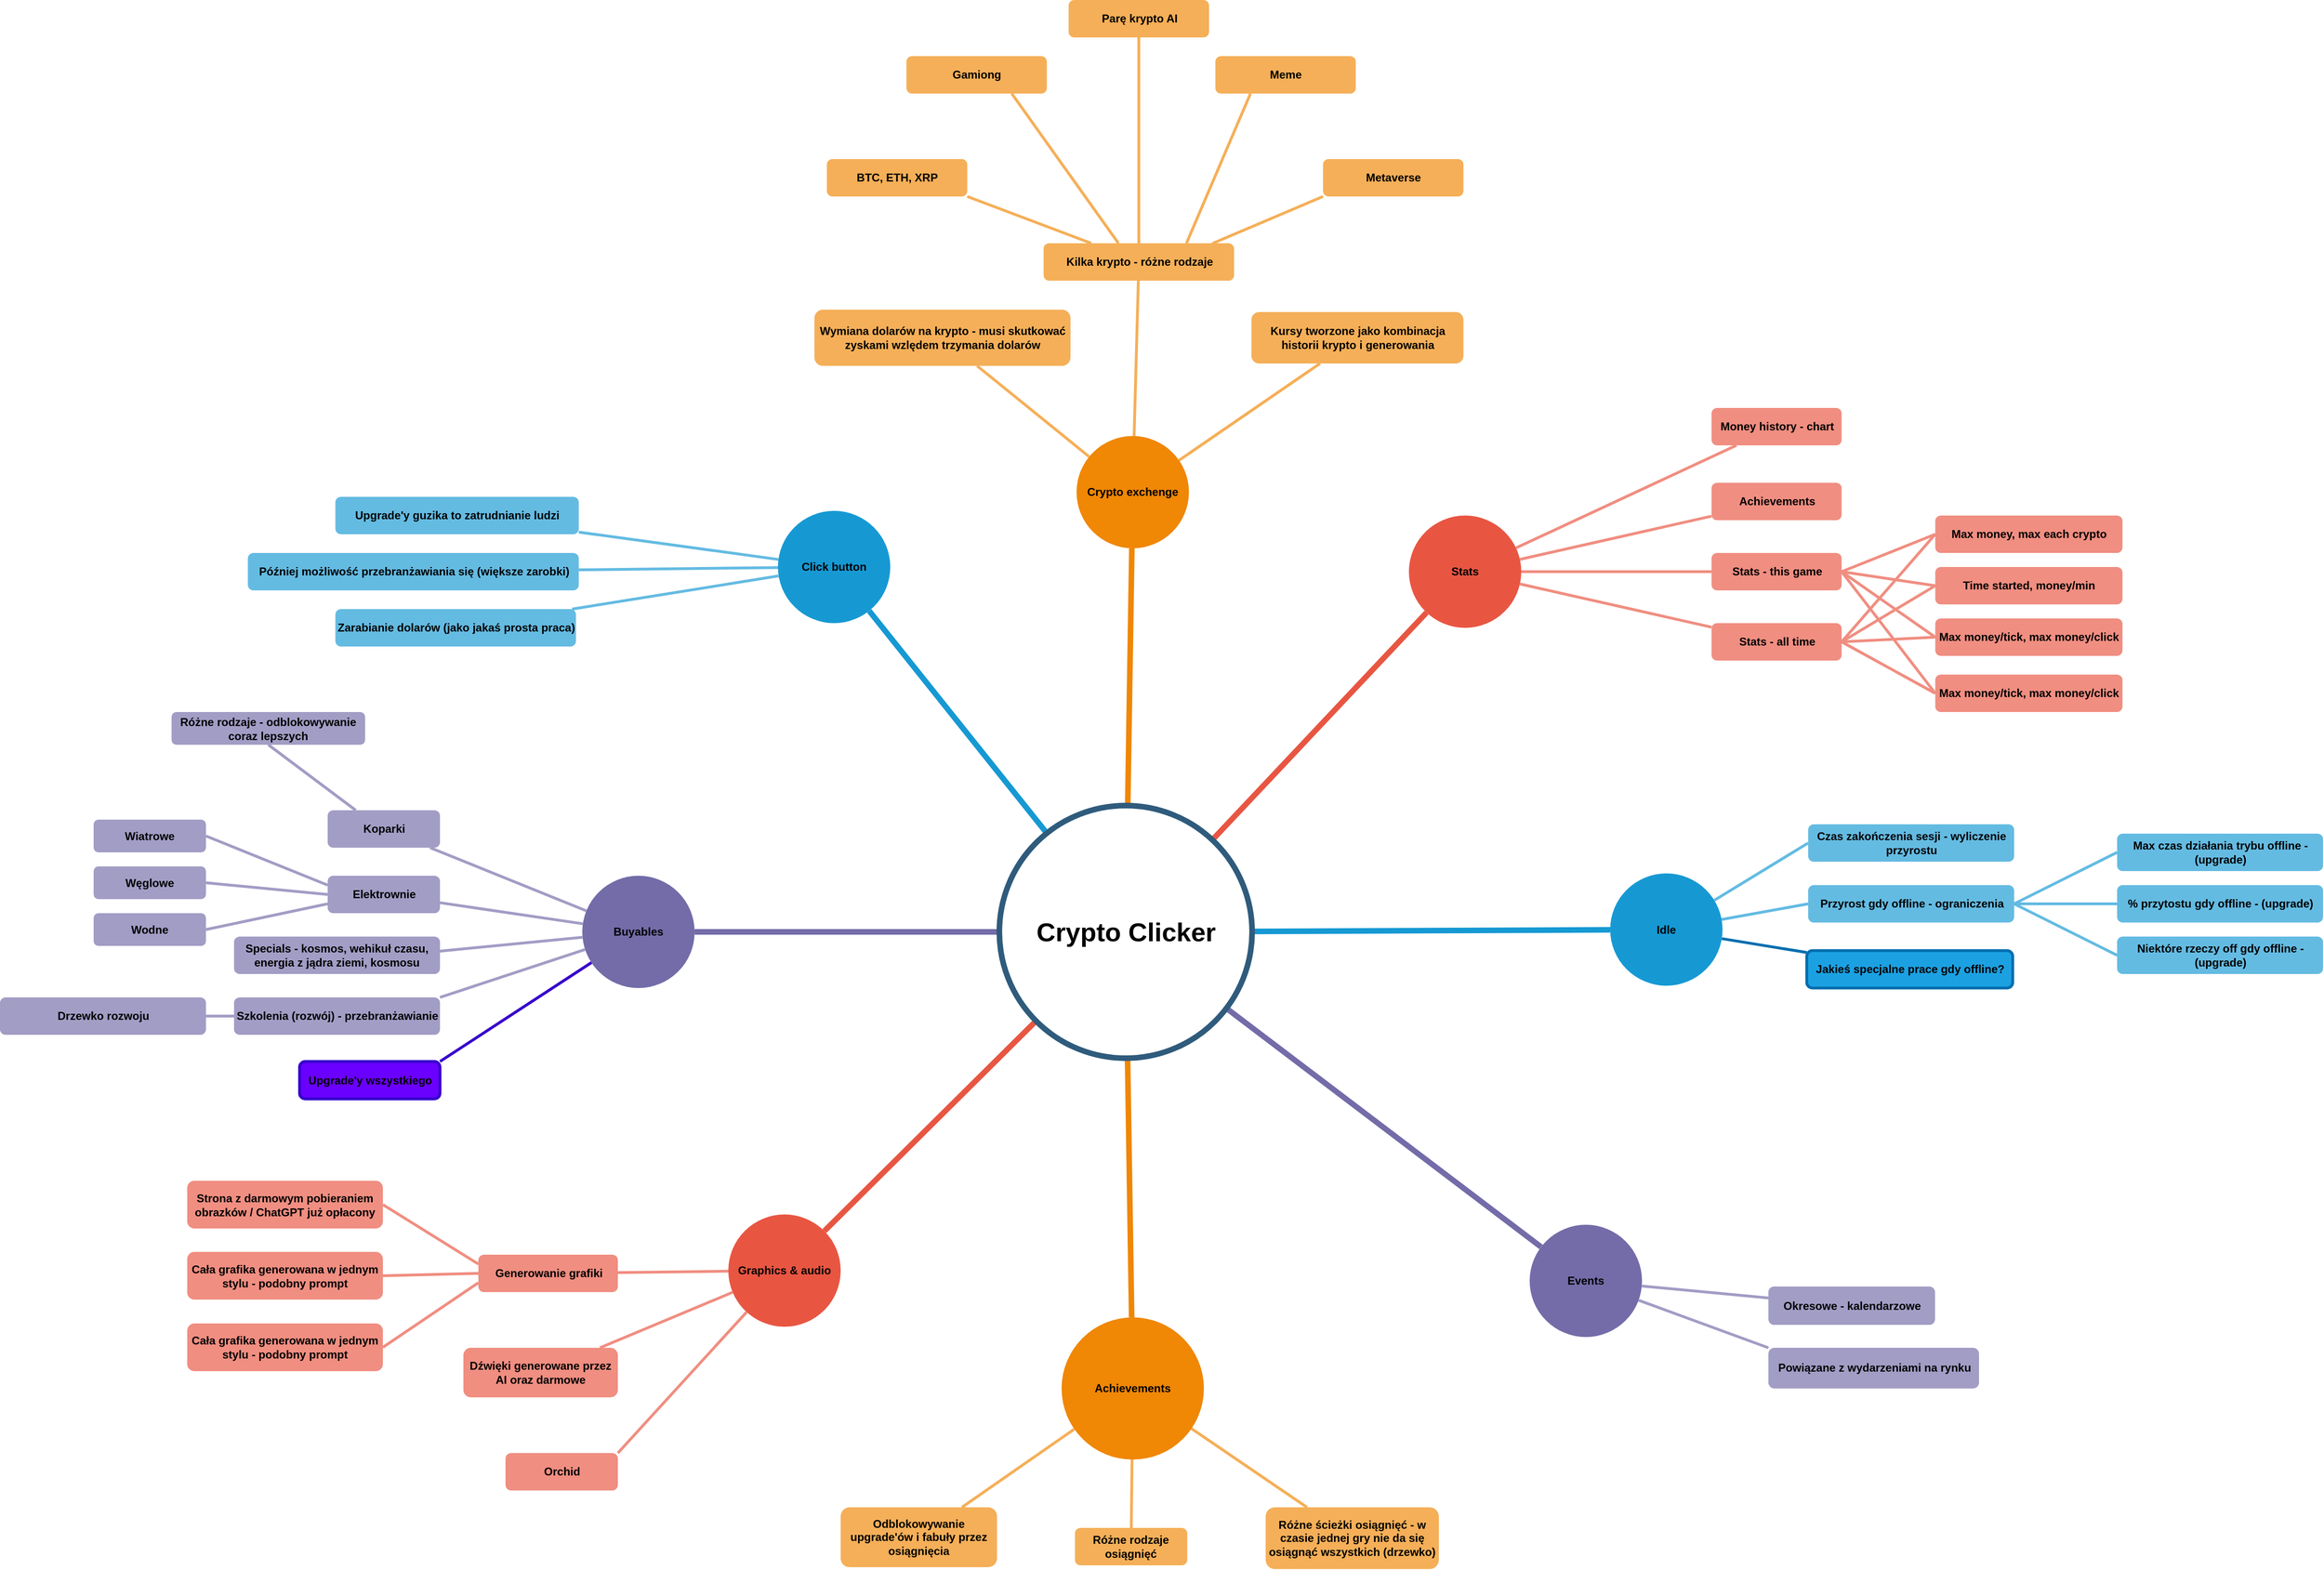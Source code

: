 <mxfile>
    <diagram id="6a731a19-8d31-9384-78a2-239565b7b9f0" name="Map">
        <mxGraphModel dx="4035" dy="3895" grid="0" gridSize="20" guides="1" tooltips="1" connect="1" arrows="1" fold="1" page="1" pageScale="1" pageWidth="4681" pageHeight="3300" background="none" math="0" shadow="0">
            <root>
                <mxCell id="0"/>
                <mxCell id="1" parent="0"/>
                <mxCell id="1350" value="Click button" style="ellipse;whiteSpace=wrap;html=1;shadow=0;fontFamily=Helvetica;fontSize=12;fontColor=#000000;align=center;strokeWidth=3;fillColor=#1699D3;strokeColor=none;fontStyle=1" parent="1" vertex="1">
                    <mxGeometry x="1935" y="1074" width="120" height="120" as="geometry"/>
                </mxCell>
                <mxCell id="1351" value="Crypto exchenge" style="ellipse;whiteSpace=wrap;html=1;shadow=0;fontFamily=Helvetica;fontSize=12;fontColor=#000000;align=center;strokeWidth=3;fillColor=#F08705;strokeColor=none;gradientColor=none;fontStyle=1" parent="1" vertex="1">
                    <mxGeometry x="2254" y="994" width="120" height="120" as="geometry"/>
                </mxCell>
                <mxCell id="1352" value="Stats" style="ellipse;whiteSpace=wrap;html=1;shadow=0;fontFamily=Helvetica;fontSize=12;fontColor=#000000;align=center;strokeWidth=3;fillColor=#E85642;strokeColor=none;fontStyle=1" parent="1" vertex="1">
                    <mxGeometry x="2609" y="1079" width="120" height="120" as="geometry"/>
                </mxCell>
                <mxCell id="1353" value="Idle" style="ellipse;whiteSpace=wrap;html=1;shadow=0;fontFamily=Helvetica;fontSize=12;fontColor=#000000;align=center;strokeWidth=3;fillColor=#1699D3;strokeColor=none;fontStyle=1" parent="1" vertex="1">
                    <mxGeometry x="2824" y="1461.5" width="120" height="120" as="geometry"/>
                </mxCell>
                <mxCell id="1354" value="Events" style="ellipse;whiteSpace=wrap;html=1;shadow=0;fontFamily=Helvetica;fontSize=12;fontColor=#000000;align=center;strokeWidth=3;fillColor=#736ca8;strokeColor=none;fontStyle=1" parent="1" vertex="1">
                    <mxGeometry x="2738" y="1837" width="120" height="120" as="geometry"/>
                </mxCell>
                <mxCell id="1355" value="Achievements" style="ellipse;whiteSpace=wrap;html=1;shadow=0;fontFamily=Helvetica;fontSize=12;fontColor=#000000;align=center;strokeWidth=3;fillColor=#F08705;strokeColor=none;fontStyle=1" parent="1" vertex="1">
                    <mxGeometry x="2238" y="1936" width="152" height="152" as="geometry"/>
                </mxCell>
                <mxCell id="1356" value="Graphics &amp;amp; audio" style="ellipse;whiteSpace=wrap;html=1;shadow=0;fontFamily=Helvetica;fontSize=12;fontColor=#000000;align=center;strokeWidth=3;fillColor=#E85642;strokeColor=none;fontStyle=1" parent="1" vertex="1">
                    <mxGeometry x="1882" y="1826" width="120" height="120" as="geometry"/>
                </mxCell>
                <mxCell id="1359" style="endArrow=none;strokeWidth=6;strokeColor=#1699D3;html=1;fontColor=#000000;fontStyle=1;fontSize=12;" parent="1" source="1515" target="1350" edge="1">
                    <mxGeometry relative="1" as="geometry"/>
                </mxCell>
                <mxCell id="1360" style="endArrow=none;strokeWidth=6;strokeColor=#f08705;html=1;fontColor=#000000;fontStyle=1;fontSize=12;" parent="1" source="1515" target="1351" edge="1">
                    <mxGeometry relative="1" as="geometry"/>
                </mxCell>
                <mxCell id="1361" style="endArrow=none;strokeWidth=6;strokeColor=#E85642;html=1;fontColor=#000000;fontStyle=1;fontSize=12;" parent="1" source="1515" target="1352" edge="1">
                    <mxGeometry relative="1" as="geometry"/>
                </mxCell>
                <mxCell id="1362" style="endArrow=none;strokeWidth=6;strokeColor=#1699D3;html=1;fontColor=#000000;fontStyle=1;fontSize=12;" parent="1" source="1515" target="1353" edge="1">
                    <mxGeometry relative="1" as="geometry"/>
                </mxCell>
                <mxCell id="1363" style="endArrow=none;strokeWidth=6;strokeColor=#736CA8;html=1;fontColor=#000000;fontStyle=1;fontSize=12;" parent="1" source="1515" target="1516" edge="1">
                    <mxGeometry relative="1" as="geometry"/>
                </mxCell>
                <mxCell id="1364" style="endArrow=none;strokeWidth=6;strokeColor=#736ca8;html=1;fontColor=#000000;fontStyle=1;fontSize=12;" parent="1" source="1515" target="1354" edge="1">
                    <mxGeometry relative="1" as="geometry"/>
                </mxCell>
                <mxCell id="1365" value="" style="edgeStyle=none;endArrow=none;strokeWidth=6;strokeColor=#F08705;html=1;fontColor=#000000;fontStyle=1;fontSize=12;" parent="1" source="1515" target="1355" edge="1">
                    <mxGeometry x="181" y="226.5" width="100" height="100" as="geometry">
                        <mxPoint x="1391.5" y="1039" as="sourcePoint"/>
                        <mxPoint x="1491.5" y="939" as="targetPoint"/>
                    </mxGeometry>
                </mxCell>
                <mxCell id="1366" value="" style="edgeStyle=none;endArrow=none;strokeWidth=6;strokeColor=#E85642;html=1;fontColor=#000000;fontStyle=1;fontSize=12;" parent="1" source="1515" target="1356" edge="1">
                    <mxGeometry x="181" y="226.5" width="100" height="100" as="geometry">
                        <mxPoint x="1391.5" y="1039" as="sourcePoint"/>
                        <mxPoint x="1491.5" y="939" as="targetPoint"/>
                    </mxGeometry>
                </mxCell>
                <mxCell id="1369" value="&lt;font style=&quot;font-size: 12px;&quot;&gt;&lt;span style=&quot;font-size: 12px;&quot;&gt;Zarabianie dolarów (jako jakaś prosta praca)&lt;/span&gt;&lt;/font&gt;" style="rounded=1;fillColor=#64BBE2;strokeColor=none;strokeWidth=3;shadow=0;html=1;fontColor=#000000;fontStyle=1;fontSize=12;" parent="1" vertex="1">
                    <mxGeometry x="1462.25" y="1179" width="257" height="40" as="geometry"/>
                </mxCell>
                <mxCell id="1370" value="&lt;font style=&quot;font-size: 12px;&quot;&gt;&lt;span style=&quot;font-size: 12px;&quot;&gt;Później możliwość przebranżawiania się (większe zarobki)&lt;/span&gt;&lt;/font&gt;" style="rounded=1;fillColor=#64BBE2;strokeColor=none;strokeWidth=3;shadow=0;html=1;fontColor=#000000;fontStyle=1;fontSize=12;" parent="1" vertex="1">
                    <mxGeometry x="1368.75" y="1119" width="353.5" height="40" as="geometry"/>
                </mxCell>
                <mxCell id="1371" value="&lt;span style=&quot;font-size: 12px;&quot;&gt;&lt;font style=&quot;font-size: 12px;&quot;&gt;Upgrade'y guzika to zatrudnianie ludzi&lt;/font&gt;&lt;/span&gt;" style="rounded=1;fillColor=#64BBE2;strokeColor=none;strokeWidth=3;shadow=0;html=1;fontColor=#000000;fontStyle=1;fontSize=12;" parent="1" vertex="1">
                    <mxGeometry x="1462.25" y="1059" width="260" height="40" as="geometry"/>
                </mxCell>
                <mxCell id="1381" value="" style="edgeStyle=none;endArrow=none;strokeWidth=3;strokeColor=#64BBE2;html=1;fontColor=#000000;fontStyle=1;fontSize=12;" parent="1" source="1350" target="1369" edge="1">
                    <mxGeometry x="-221.5" y="56.5" width="100" height="100" as="geometry">
                        <mxPoint x="1355.75" y="944" as="sourcePoint"/>
                        <mxPoint x="1455.75" y="844" as="targetPoint"/>
                    </mxGeometry>
                </mxCell>
                <mxCell id="1382" value="" style="edgeStyle=none;endArrow=none;strokeWidth=3;strokeColor=#64BBE2;html=1;fontColor=#000000;fontStyle=1;fontSize=12;" parent="1" source="1350" target="1370" edge="1">
                    <mxGeometry x="-221.5" y="56.5" width="100" height="100" as="geometry">
                        <mxPoint x="1355.75" y="944" as="sourcePoint"/>
                        <mxPoint x="1455.75" y="844" as="targetPoint"/>
                    </mxGeometry>
                </mxCell>
                <mxCell id="1383" value="" style="edgeStyle=none;endArrow=none;strokeWidth=3;strokeColor=#64BBE2;html=1;fontColor=#000000;fontStyle=1;fontSize=12;" parent="1" source="1350" target="1371" edge="1">
                    <mxGeometry x="-221.5" y="56.5" width="100" height="100" as="geometry">
                        <mxPoint x="1355.75" y="944" as="sourcePoint"/>
                        <mxPoint x="1455.75" y="844" as="targetPoint"/>
                    </mxGeometry>
                </mxCell>
                <mxCell id="1391" value="&lt;span style=&quot;font-size: 12px;&quot;&gt;Wymiana dolarów na krypto - musi skutkować zyskami wzlędem trzymania dolarów&lt;/span&gt;" style="rounded=1;fillColor=#f5af58;strokeColor=none;strokeWidth=3;shadow=0;html=1;fontColor=#000000;whiteSpace=wrap;fontStyle=1;fontSize=12;" parent="1" vertex="1">
                    <mxGeometry x="1974" y="859" width="273.5" height="60" as="geometry"/>
                </mxCell>
                <mxCell id="1392" value="Kilka krypto - różne rodzaje" style="rounded=1;fillColor=#f5af58;strokeColor=none;strokeWidth=3;shadow=0;html=1;fontColor=#000000;fontStyle=1;fontSize=12;" parent="1" vertex="1">
                    <mxGeometry x="2218.75" y="788" width="203.5" height="40" as="geometry"/>
                </mxCell>
                <mxCell id="1393" value="Kursy tworzone jako kombinacja historii krypto i generowania" style="rounded=1;fillColor=#f5af58;strokeColor=none;strokeWidth=3;shadow=0;html=1;fontColor=#000000;whiteSpace=wrap;fontStyle=1;fontSize=12;" parent="1" vertex="1">
                    <mxGeometry x="2440.75" y="861.5" width="226.5" height="55" as="geometry"/>
                </mxCell>
                <mxCell id="1403" value="" style="edgeStyle=none;endArrow=none;strokeWidth=3;strokeColor=#F5AF58;html=1;fontColor=#000000;fontStyle=1;fontSize=12;" parent="1" source="1351" target="1391" edge="1">
                    <mxGeometry x="3.5" y="21.5" width="100" height="100" as="geometry">
                        <mxPoint x="1214" y="834" as="sourcePoint"/>
                        <mxPoint x="1314" y="734" as="targetPoint"/>
                    </mxGeometry>
                </mxCell>
                <mxCell id="1404" value="" style="edgeStyle=none;endArrow=none;strokeWidth=3;strokeColor=#F5AF58;html=1;fontColor=#000000;fontStyle=1;fontSize=12;" parent="1" source="1351" target="1392" edge="1">
                    <mxGeometry x="3.5" y="21.5" width="100" height="100" as="geometry">
                        <mxPoint x="1214" y="834" as="sourcePoint"/>
                        <mxPoint x="1314" y="734" as="targetPoint"/>
                    </mxGeometry>
                </mxCell>
                <mxCell id="1405" value="" style="edgeStyle=none;endArrow=none;strokeWidth=3;strokeColor=#F5AF58;html=1;fontColor=#000000;fontStyle=1;fontSize=12;" parent="1" source="1351" target="1393" edge="1">
                    <mxGeometry x="3.5" y="21.5" width="100" height="100" as="geometry">
                        <mxPoint x="1214" y="834" as="sourcePoint"/>
                        <mxPoint x="1314" y="734" as="targetPoint"/>
                    </mxGeometry>
                </mxCell>
                <mxCell id="1412" value="Stats - all time" style="rounded=1;fillColor=#f08e81;strokeColor=none;strokeWidth=3;shadow=0;html=1;fontColor=#000000;fontStyle=1;fontSize=12;" parent="1" vertex="1">
                    <mxGeometry x="2932.25" y="1194" width="139" height="40" as="geometry"/>
                </mxCell>
                <mxCell id="1417" value="Money history - chart" style="rounded=1;fillColor=#f08e81;strokeColor=none;strokeWidth=3;shadow=0;html=1;fontColor=#000000;fontStyle=1;fontSize=12;" parent="1" vertex="1">
                    <mxGeometry x="2932.25" y="964" width="139" height="40" as="geometry"/>
                </mxCell>
                <mxCell id="1418" value="Achievements" style="rounded=1;fillColor=#f08e81;strokeColor=none;strokeWidth=3;shadow=0;html=1;fontColor=#000000;fontStyle=1;fontSize=12;" parent="1" vertex="1">
                    <mxGeometry x="2932.25" y="1044" width="139" height="40" as="geometry"/>
                </mxCell>
                <mxCell id="1419" value="Stats - this game" style="rounded=1;fillColor=#f08e81;strokeColor=none;strokeWidth=3;shadow=0;html=1;fontColor=#000000;fontStyle=1;fontSize=12;" parent="1" vertex="1">
                    <mxGeometry x="2932.25" y="1119" width="139" height="40" as="geometry"/>
                </mxCell>
                <mxCell id="1428" value="" style="edgeStyle=none;endArrow=none;strokeWidth=3;strokeColor=#F08E81;html=1;fontColor=#000000;fontStyle=1;fontSize=12;" parent="1" source="1352" target="1417" edge="1">
                    <mxGeometry x="31" y="106.5" width="100" height="100" as="geometry">
                        <mxPoint x="1017.25" y="999" as="sourcePoint"/>
                        <mxPoint x="1117.25" y="899" as="targetPoint"/>
                    </mxGeometry>
                </mxCell>
                <mxCell id="1429" value="" style="edgeStyle=none;endArrow=none;strokeWidth=3;strokeColor=#F08E81;html=1;fontColor=#000000;fontStyle=1;fontSize=12;" parent="1" source="1352" target="1418" edge="1">
                    <mxGeometry x="31" y="106.5" width="100" height="100" as="geometry">
                        <mxPoint x="1017.25" y="999" as="sourcePoint"/>
                        <mxPoint x="1117.25" y="899" as="targetPoint"/>
                    </mxGeometry>
                </mxCell>
                <mxCell id="1430" value="" style="edgeStyle=none;endArrow=none;strokeWidth=3;strokeColor=#F08E81;html=1;fontColor=#000000;fontStyle=1;fontSize=12;" parent="1" source="1352" target="1419" edge="1">
                    <mxGeometry x="31" y="106.5" width="100" height="100" as="geometry">
                        <mxPoint x="1017.25" y="999" as="sourcePoint"/>
                        <mxPoint x="1117.25" y="899" as="targetPoint"/>
                    </mxGeometry>
                </mxCell>
                <mxCell id="1431" value="" style="edgeStyle=none;endArrow=none;strokeWidth=3;strokeColor=#F08E81;html=1;fontColor=#000000;fontStyle=1;fontSize=12;" parent="1" source="1352" target="1412" edge="1">
                    <mxGeometry x="31" y="106.5" width="100" height="100" as="geometry">
                        <mxPoint x="1017.25" y="999" as="sourcePoint"/>
                        <mxPoint x="1117.25" y="899" as="targetPoint"/>
                    </mxGeometry>
                </mxCell>
                <mxCell id="1438" value="Czas zakończenia sesji - wyliczenie przyrostu" style="rounded=1;fillColor=#64BBE2;strokeColor=none;strokeWidth=3;shadow=0;html=1;fontColor=#000000;fontStyle=1;whiteSpace=wrap;fontSize=12;" parent="1" vertex="1">
                    <mxGeometry x="3035.5" y="1409" width="220" height="40" as="geometry"/>
                </mxCell>
                <mxCell id="1440" value="Przyrost gdy offline - ograniczenia" style="rounded=1;fillColor=#64BBE2;strokeColor=none;strokeWidth=3;shadow=0;html=1;fontColor=#000000;fontStyle=1;fontSize=12;" parent="1" vertex="1">
                    <mxGeometry x="3035.5" y="1474" width="220" height="40" as="geometry"/>
                </mxCell>
                <mxCell id="1441" value="Jakieś specjalne prace gdy offline?" style="rounded=1;fillColor=#1ba1e2;strokeColor=#006EAF;strokeWidth=3;shadow=0;html=1;fontColor=#000000;fontStyle=1;fontSize=12;" parent="1" vertex="1">
                    <mxGeometry x="3034" y="1544" width="220" height="40" as="geometry"/>
                </mxCell>
                <mxCell id="1449" value="" style="edgeStyle=none;endArrow=none;strokeWidth=3;strokeColor=#64BBE2;html=1;fontColor=#000000;fontStyle=1;entryX=0;entryY=0.5;entryDx=0;entryDy=0;fontSize=12;" parent="1" source="1353" target="1438" edge="1">
                    <mxGeometry x="-24" y="196.5" width="100" height="100" as="geometry">
                        <mxPoint x="881.5" y="994" as="sourcePoint"/>
                        <mxPoint x="981.5" y="894" as="targetPoint"/>
                    </mxGeometry>
                </mxCell>
                <mxCell id="1451" value="" style="edgeStyle=none;endArrow=none;strokeWidth=3;strokeColor=#64BBE2;html=1;fontColor=#000000;fontStyle=1;entryX=0;entryY=0.5;entryDx=0;entryDy=0;fontSize=12;" parent="1" source="1353" target="1440" edge="1">
                    <mxGeometry x="-24" y="196.5" width="100" height="100" as="geometry">
                        <mxPoint x="881.5" y="994" as="sourcePoint"/>
                        <mxPoint x="981.5" y="894" as="targetPoint"/>
                    </mxGeometry>
                </mxCell>
                <mxCell id="1453" value="" style="edgeStyle=none;endArrow=none;strokeWidth=3;strokeColor=#006EAF;html=1;fontColor=#000000;fontStyle=1;fillColor=#1ba1e2;fontSize=12;" parent="1" source="1353" target="1441" edge="1">
                    <mxGeometry x="-24" y="196.5" width="100" height="100" as="geometry">
                        <mxPoint x="881.5" y="994" as="sourcePoint"/>
                        <mxPoint x="981.5" y="894" as="targetPoint"/>
                    </mxGeometry>
                </mxCell>
                <mxCell id="1460" value="Okresowe - kalendarzowe" style="rounded=1;fillColor=#a29dc5;strokeColor=none;strokeWidth=3;shadow=0;html=1;fontColor=#000000;fontStyle=1;fontSize=12;" parent="1" vertex="1">
                    <mxGeometry x="2993" y="1903" width="178" height="41" as="geometry"/>
                </mxCell>
                <mxCell id="1461" value="Powiązane z wydarzeniami na rynku" style="rounded=1;fillColor=#a29dc5;strokeColor=none;strokeWidth=3;shadow=0;html=1;fontColor=#000000;fontStyle=1;fontSize=12;" parent="1" vertex="1">
                    <mxGeometry x="2993" y="1968.5" width="225" height="43.5" as="geometry"/>
                </mxCell>
                <mxCell id="1463" value="" style="edgeStyle=none;endArrow=none;strokeWidth=3;strokeColor=#A29DC5;html=1;fontColor=#000000;fontStyle=1;fontSize=12;" parent="1" source="1354" target="1460" edge="1">
                    <mxGeometry x="251" y="-103.5" width="100" height="100" as="geometry">
                        <mxPoint x="1461.5" y="709" as="sourcePoint"/>
                        <mxPoint x="1561.5" y="609" as="targetPoint"/>
                    </mxGeometry>
                </mxCell>
                <mxCell id="1464" value="" style="edgeStyle=none;endArrow=none;strokeWidth=3;strokeColor=#A29DC5;html=1;fontColor=#000000;fontStyle=1;entryX=0;entryY=0;entryDx=0;entryDy=0;fontSize=12;" parent="1" source="1354" target="1461" edge="1">
                    <mxGeometry x="251" y="-103.5" width="100" height="100" as="geometry">
                        <mxPoint x="1461.5" y="709" as="sourcePoint"/>
                        <mxPoint x="1561.5" y="609" as="targetPoint"/>
                    </mxGeometry>
                </mxCell>
                <mxCell id="1472" value="Różne ścieżki osiągnięć - w czasie jednej gry nie da się osiągnąć wszystkich (drzewko)" style="rounded=1;fillColor=#f5af58;strokeColor=none;strokeWidth=3;shadow=0;html=1;fontColor=#000000;fontStyle=1;whiteSpace=wrap;fontSize=12;" parent="1" vertex="1">
                    <mxGeometry x="2456" y="2139" width="185" height="66" as="geometry"/>
                </mxCell>
                <mxCell id="1473" value="Odblokowywanie upgrade'ów i fabuły przez osiągnięcia" style="rounded=1;fillColor=#f5af58;strokeColor=none;strokeWidth=3;shadow=0;html=1;fontColor=#000000;fontStyle=1;whiteSpace=wrap;fontSize=12;" parent="1" vertex="1">
                    <mxGeometry x="2002" y="2139" width="167" height="64" as="geometry"/>
                </mxCell>
                <mxCell id="1474" value="Różne rodzaje osiągnięć" style="rounded=1;fillColor=#f5af58;strokeColor=none;strokeWidth=3;shadow=0;html=1;fontColor=#000000;fontStyle=1;whiteSpace=wrap;fontSize=12;" parent="1" vertex="1">
                    <mxGeometry x="2252.25" y="2161" width="120" height="40" as="geometry"/>
                </mxCell>
                <mxCell id="1484" value="" style="edgeStyle=none;endArrow=none;strokeWidth=3;strokeColor=#F5AF58;html=1;fontColor=#000000;fontStyle=1;fontSize=12;" parent="1" source="1355" target="1472" edge="1">
                    <mxGeometry x="243.5" y="39" width="100" height="100" as="geometry">
                        <mxPoint x="1454" y="851.5" as="sourcePoint"/>
                        <mxPoint x="1554" y="751.5" as="targetPoint"/>
                    </mxGeometry>
                </mxCell>
                <mxCell id="1485" value="" style="edgeStyle=none;endArrow=none;strokeWidth=3;strokeColor=#F5AF58;html=1;fontColor=#000000;fontStyle=1;fontSize=12;" parent="1" source="1355" target="1473" edge="1">
                    <mxGeometry x="243.5" y="39" width="100" height="100" as="geometry">
                        <mxPoint x="1454" y="851.5" as="sourcePoint"/>
                        <mxPoint x="1554" y="751.5" as="targetPoint"/>
                    </mxGeometry>
                </mxCell>
                <mxCell id="1486" value="" style="edgeStyle=none;endArrow=none;strokeWidth=3;strokeColor=#F5AF58;html=1;fontColor=#000000;fontStyle=1;fontSize=12;" parent="1" source="1355" target="1474" edge="1">
                    <mxGeometry x="243.5" y="39" width="100" height="100" as="geometry">
                        <mxPoint x="1454" y="851.5" as="sourcePoint"/>
                        <mxPoint x="1554" y="751.5" as="targetPoint"/>
                    </mxGeometry>
                </mxCell>
                <mxCell id="1497" value="Generowanie grafiki" style="rounded=1;fillColor=#f08e81;strokeColor=none;strokeWidth=3;shadow=0;html=1;fontColor=#000000;fontStyle=1;fontSize=12;" parent="1" vertex="1">
                    <mxGeometry x="1615" y="1869" width="149" height="40" as="geometry"/>
                </mxCell>
                <mxCell id="1498" value="Dźwięki generowane przez AI oraz darmowe" style="rounded=1;fillColor=#f08e81;strokeColor=none;strokeWidth=3;shadow=0;html=1;fontColor=#000000;fontStyle=1;whiteSpace=wrap;fontSize=12;" parent="1" vertex="1">
                    <mxGeometry x="1599" y="1968.5" width="165" height="53" as="geometry"/>
                </mxCell>
                <mxCell id="1499" value="Orchid" style="rounded=1;fillColor=#f08e81;strokeColor=none;strokeWidth=3;shadow=0;html=1;fontColor=#000000;fontStyle=1;fontSize=12;" parent="1" vertex="1">
                    <mxGeometry x="1644" y="2081" width="120" height="40" as="geometry"/>
                </mxCell>
                <mxCell id="1510" value="" style="edgeStyle=none;endArrow=none;strokeWidth=3;strokeColor=#F08E81;html=1;fontColor=#000000;fontStyle=1;fontSize=12;" parent="1" source="1356" target="1497" edge="1">
                    <mxGeometry x="188.5" y="51.5" width="100" height="100" as="geometry">
                        <mxPoint x="1512" y="806" as="sourcePoint"/>
                        <mxPoint x="1612" y="706" as="targetPoint"/>
                    </mxGeometry>
                </mxCell>
                <mxCell id="1511" value="" style="edgeStyle=none;endArrow=none;strokeWidth=3;strokeColor=#F08E81;html=1;fontColor=#000000;fontStyle=1;fontSize=12;" parent="1" source="1356" target="1498" edge="1">
                    <mxGeometry x="188.5" y="51.5" width="100" height="100" as="geometry">
                        <mxPoint x="1512" y="806" as="sourcePoint"/>
                        <mxPoint x="1612" y="706" as="targetPoint"/>
                    </mxGeometry>
                </mxCell>
                <mxCell id="1512" value="" style="edgeStyle=none;endArrow=none;strokeWidth=3;strokeColor=#F08E81;html=1;fontColor=#000000;fontStyle=1;entryX=1;entryY=0;entryDx=0;entryDy=0;fontSize=12;" parent="1" source="1356" target="1499" edge="1">
                    <mxGeometry x="188.5" y="51.5" width="100" height="100" as="geometry">
                        <mxPoint x="1512" y="806" as="sourcePoint"/>
                        <mxPoint x="1612" y="706" as="targetPoint"/>
                    </mxGeometry>
                </mxCell>
                <mxCell id="1515" value="&lt;font style=&quot;font-size: 28px;&quot;&gt;Crypto Clicker&lt;/font&gt;" style="ellipse;whiteSpace=wrap;html=1;shadow=0;fontFamily=Helvetica;fontSize=12;fontColor=#000000;align=center;strokeColor=#2F5B7C;strokeWidth=6;fillColor=#FFFFFF;fontStyle=1;gradientColor=none;" parent="1" vertex="1">
                    <mxGeometry x="2171.5" y="1389" width="270" height="270" as="geometry"/>
                </mxCell>
                <mxCell id="1516" value="Buyables" style="ellipse;whiteSpace=wrap;html=1;shadow=0;fontFamily=Helvetica;fontSize=12;fontColor=#000000;align=center;strokeWidth=3;fillColor=#736ca8;strokeColor=none;fontStyle=1" parent="1" vertex="1">
                    <mxGeometry x="1726" y="1464" width="120" height="120" as="geometry"/>
                </mxCell>
                <mxCell id="1517" value="Koparki" style="rounded=1;fillColor=#a29dc5;strokeColor=none;strokeWidth=3;shadow=0;html=1;fontColor=#000000;fontStyle=1;fontSize=12;" parent="1" vertex="1">
                    <mxGeometry x="1454" y="1394" width="120" height="40" as="geometry"/>
                </mxCell>
                <mxCell id="1522" value="Elektrownie" style="rounded=1;fillColor=#a29dc5;strokeColor=none;strokeWidth=3;shadow=0;html=1;fontColor=#000000;fontStyle=1;fontSize=12;" parent="1" vertex="1">
                    <mxGeometry x="1454" y="1464" width="120" height="40" as="geometry"/>
                </mxCell>
                <mxCell id="1527" value="&lt;span style=&quot;font-size: 12px;&quot;&gt;Upgrade'y wszystkiego&lt;/span&gt;" style="rounded=1;fillColor=#6a00ff;strokeColor=#3700CC;strokeWidth=3;shadow=0;html=1;fontColor=#000000;fontStyle=1;fontSize=12;" parent="1" vertex="1">
                    <mxGeometry x="1424" y="1662.5" width="150" height="40" as="geometry"/>
                </mxCell>
                <mxCell id="1528" value="" style="edgeStyle=none;endArrow=none;strokeWidth=3;strokeColor=#A29DC5;html=1;fontColor=#000000;fontStyle=1;fontSize=12;" parent="1" source="1516" target="1517" edge="1">
                    <mxGeometry x="-1498" y="-303.5" width="100" height="100" as="geometry">
                        <mxPoint x="-84" y="539" as="sourcePoint"/>
                        <mxPoint x="16" y="439" as="targetPoint"/>
                    </mxGeometry>
                </mxCell>
                <mxCell id="1529" value="Szkolenia (rozwój) - przebranżawianie" style="rounded=1;fillColor=#a29dc5;strokeColor=none;strokeWidth=3;shadow=0;html=1;fontColor=#000000;fontStyle=1;fontSize=12;" parent="1" vertex="1">
                    <mxGeometry x="1354" y="1594" width="220" height="40" as="geometry"/>
                </mxCell>
                <mxCell id="1534" value="" style="edgeStyle=none;endArrow=none;strokeWidth=3;strokeColor=#A29DC5;html=1;fontColor=#000000;fontStyle=1;fontSize=12;" parent="1" source="1516" target="1522" edge="1">
                    <mxGeometry x="-1498" y="-303.5" width="100" height="100" as="geometry">
                        <mxPoint x="-84" y="539" as="sourcePoint"/>
                        <mxPoint x="16" y="439" as="targetPoint"/>
                    </mxGeometry>
                </mxCell>
                <mxCell id="1539" value="" style="edgeStyle=none;endArrow=none;strokeWidth=3;strokeColor=#3700CC;html=1;fillColor=#6a00ff;fontColor=#000000;fontStyle=1;entryX=1;entryY=0;entryDx=0;entryDy=0;fontSize=12;" parent="1" source="1516" target="1527" edge="1">
                    <mxGeometry x="-1498" y="-303.5" width="100" height="100" as="geometry">
                        <mxPoint x="-84" y="539" as="sourcePoint"/>
                        <mxPoint x="16" y="439" as="targetPoint"/>
                    </mxGeometry>
                </mxCell>
                <mxCell id="1540" value="" style="edgeStyle=none;endArrow=none;strokeWidth=3;strokeColor=#A29DC5;html=1;fontColor=#000000;fontStyle=1;entryX=1;entryY=0;entryDx=0;entryDy=0;fontSize=12;" parent="1" source="1516" target="1529" edge="1">
                    <mxGeometry x="-1498" y="-303.5" width="100" height="100" as="geometry">
                        <mxPoint x="-84" y="539" as="sourcePoint"/>
                        <mxPoint x="16" y="439" as="targetPoint"/>
                    </mxGeometry>
                </mxCell>
                <mxCell id="1542" style="edgeStyle=none;rounded=0;html=1;exitX=0.5;exitY=1;endArrow=none;endFill=0;jettySize=auto;orthogonalLoop=1;strokeColor=#736CA8;strokeWidth=2;fillColor=#64bbe2;fontSize=12;fontColor=#000000;fontStyle=1" parent="1" source="1529" target="1529" edge="1">
                    <mxGeometry relative="1" as="geometry"/>
                </mxCell>
                <mxCell id="RgzGfIZMFBr-IAiuyJZ1-1544" value="Wiatrowe" style="rounded=1;whiteSpace=wrap;html=1;fillColor=#a29dc5;strokeColor=none;fontColor=#000000;strokeWidth=3;shadow=0;fontStyle=1;fontSize=12;" parent="1" vertex="1">
                    <mxGeometry x="1204" y="1404" width="120" height="35" as="geometry"/>
                </mxCell>
                <mxCell id="RgzGfIZMFBr-IAiuyJZ1-1545" value="Węglowe" style="rounded=1;whiteSpace=wrap;html=1;fillColor=#a29dc5;strokeColor=none;fontColor=#000000;strokeWidth=3;shadow=0;fontStyle=1;fontSize=12;" parent="1" vertex="1">
                    <mxGeometry x="1204" y="1454" width="120" height="35" as="geometry"/>
                </mxCell>
                <mxCell id="RgzGfIZMFBr-IAiuyJZ1-1546" value="Wodne" style="rounded=1;whiteSpace=wrap;html=1;fillColor=#a29dc5;strokeColor=none;fontColor=#000000;strokeWidth=3;shadow=0;fontStyle=1;fontSize=12;" parent="1" vertex="1">
                    <mxGeometry x="1204" y="1504" width="120" height="35" as="geometry"/>
                </mxCell>
                <mxCell id="RgzGfIZMFBr-IAiuyJZ1-1550" value="" style="endArrow=none;html=1;rounded=1;strokeColor=#A29DC5;strokeWidth=3;entryX=0;entryY=0.25;entryDx=0;entryDy=0;exitX=1;exitY=0.5;exitDx=0;exitDy=0;fontColor=#000000;fontStyle=1;fontSize=12;" parent="1" source="RgzGfIZMFBr-IAiuyJZ1-1544" target="1522" edge="1">
                    <mxGeometry width="50" height="50" relative="1" as="geometry">
                        <mxPoint x="1354" y="1469" as="sourcePoint"/>
                        <mxPoint x="1404" y="1419" as="targetPoint"/>
                    </mxGeometry>
                </mxCell>
                <mxCell id="RgzGfIZMFBr-IAiuyJZ1-1551" value="" style="endArrow=none;html=1;rounded=1;strokeColor=#A29DC5;strokeWidth=3;entryX=0;entryY=0.5;entryDx=0;entryDy=0;exitX=1;exitY=0.5;exitDx=0;exitDy=0;fontColor=#000000;fontStyle=1;fontSize=12;" parent="1" source="RgzGfIZMFBr-IAiuyJZ1-1545" target="1522" edge="1">
                    <mxGeometry width="50" height="50" relative="1" as="geometry">
                        <mxPoint x="1364" y="1464" as="sourcePoint"/>
                        <mxPoint x="1457.5" y="1526" as="targetPoint"/>
                    </mxGeometry>
                </mxCell>
                <mxCell id="RgzGfIZMFBr-IAiuyJZ1-1552" value="" style="endArrow=none;html=1;rounded=1;strokeColor=#A29DC5;strokeWidth=3;entryX=0;entryY=0.75;entryDx=0;entryDy=0;exitX=1;exitY=0.5;exitDx=0;exitDy=0;fontColor=#000000;fontStyle=1;fontSize=12;" parent="1" source="RgzGfIZMFBr-IAiuyJZ1-1546" target="1522" edge="1">
                    <mxGeometry width="50" height="50" relative="1" as="geometry">
                        <mxPoint x="1314" y="1458" as="sourcePoint"/>
                        <mxPoint x="1444" y="1510" as="targetPoint"/>
                    </mxGeometry>
                </mxCell>
                <mxCell id="RgzGfIZMFBr-IAiuyJZ1-1554" value="Różne rodzaje - odblokowywanie coraz lepszych" style="rounded=1;whiteSpace=wrap;html=1;fillColor=#a29dc5;strokeColor=none;fontColor=#000000;strokeWidth=3;shadow=0;fontStyle=1;fontSize=12;" parent="1" vertex="1">
                    <mxGeometry x="1287.25" y="1289" width="206.75" height="35" as="geometry"/>
                </mxCell>
                <mxCell id="RgzGfIZMFBr-IAiuyJZ1-1556" value="" style="endArrow=none;html=1;rounded=1;strokeColor=#A29DC5;strokeWidth=3;entryX=0.25;entryY=0;entryDx=0;entryDy=0;exitX=0.5;exitY=1;exitDx=0;exitDy=0;fontColor=#000000;fontStyle=1;fontSize=12;" parent="1" source="RgzGfIZMFBr-IAiuyJZ1-1554" target="1517" edge="1">
                    <mxGeometry width="50" height="50" relative="1" as="geometry">
                        <mxPoint x="1334" y="1432" as="sourcePoint"/>
                        <mxPoint x="1464" y="1484" as="targetPoint"/>
                    </mxGeometry>
                </mxCell>
                <mxCell id="RgzGfIZMFBr-IAiuyJZ1-1557" value="BTC, ETH, XRP" style="rounded=1;fillColor=#f5af58;strokeColor=none;strokeWidth=3;shadow=0;html=1;fontColor=#000000;fontStyle=1;fontSize=12;" parent="1" vertex="1">
                    <mxGeometry x="1987.25" y="698" width="150" height="40" as="geometry"/>
                </mxCell>
                <mxCell id="RgzGfIZMFBr-IAiuyJZ1-1558" value="Parę krypto AI" style="rounded=1;fillColor=#f5af58;strokeColor=none;strokeWidth=3;shadow=0;html=1;fontColor=#000000;fontStyle=1;fontSize=12;" parent="1" vertex="1">
                    <mxGeometry x="2245.5" y="528" width="150" height="40" as="geometry"/>
                </mxCell>
                <mxCell id="RgzGfIZMFBr-IAiuyJZ1-1559" value="Metaverse" style="rounded=1;fillColor=#f5af58;strokeColor=none;strokeWidth=3;shadow=0;html=1;fontColor=#000000;fontStyle=1;fontSize=12;" parent="1" vertex="1">
                    <mxGeometry x="2517.25" y="698" width="150" height="40" as="geometry"/>
                </mxCell>
                <mxCell id="RgzGfIZMFBr-IAiuyJZ1-1560" value="Meme" style="rounded=1;fillColor=#f5af58;strokeColor=none;strokeWidth=3;shadow=0;html=1;fontColor=#000000;fontStyle=1;fontSize=12;" parent="1" vertex="1">
                    <mxGeometry x="2402.25" y="588" width="150" height="40" as="geometry"/>
                </mxCell>
                <mxCell id="RgzGfIZMFBr-IAiuyJZ1-1561" value="Gamiong" style="rounded=1;fillColor=#f5af58;strokeColor=none;strokeWidth=3;shadow=0;html=1;fontColor=#000000;fontStyle=1;fontSize=12;" parent="1" vertex="1">
                    <mxGeometry x="2072.25" y="588" width="150" height="40" as="geometry"/>
                </mxCell>
                <mxCell id="RgzGfIZMFBr-IAiuyJZ1-1562" value="" style="edgeStyle=none;endArrow=none;strokeWidth=3;strokeColor=#F5AF58;html=1;entryX=1;entryY=1;entryDx=0;entryDy=0;exitX=0.25;exitY=0;exitDx=0;exitDy=0;fontColor=#000000;fontStyle=1;fontSize=12;" parent="1" source="1392" target="RgzGfIZMFBr-IAiuyJZ1-1557" edge="1">
                    <mxGeometry x="3.5" y="21.5" width="100" height="100" as="geometry">
                        <mxPoint x="2332.75" y="1038" as="sourcePoint"/>
                        <mxPoint x="2330.75" y="888" as="targetPoint"/>
                    </mxGeometry>
                </mxCell>
                <mxCell id="RgzGfIZMFBr-IAiuyJZ1-1564" value="" style="edgeStyle=none;endArrow=none;strokeWidth=3;strokeColor=#F5AF58;html=1;entryX=0.75;entryY=1;entryDx=0;entryDy=0;exitX=0.393;exitY=0;exitDx=0;exitDy=0;exitPerimeter=0;fontColor=#000000;fontStyle=1;fontSize=12;" parent="1" source="1392" target="RgzGfIZMFBr-IAiuyJZ1-1561" edge="1">
                    <mxGeometry x="3.5" y="21.5" width="100" height="100" as="geometry">
                        <mxPoint x="2321.5" y="778" as="sourcePoint"/>
                        <mxPoint x="2319.5" y="628" as="targetPoint"/>
                    </mxGeometry>
                </mxCell>
                <mxCell id="RgzGfIZMFBr-IAiuyJZ1-1565" value="" style="edgeStyle=none;endArrow=none;strokeWidth=3;strokeColor=#F5AF58;html=1;entryX=0.5;entryY=1;entryDx=0;entryDy=0;exitX=0.5;exitY=0;exitDx=0;exitDy=0;fontColor=#000000;fontStyle=1;fontSize=12;" parent="1" source="1392" target="RgzGfIZMFBr-IAiuyJZ1-1558" edge="1">
                    <mxGeometry x="3.5" y="21.5" width="100" height="100" as="geometry">
                        <mxPoint x="2352.75" y="1058" as="sourcePoint"/>
                        <mxPoint x="2350.75" y="908" as="targetPoint"/>
                    </mxGeometry>
                </mxCell>
                <mxCell id="RgzGfIZMFBr-IAiuyJZ1-1566" value="" style="edgeStyle=none;endArrow=none;strokeWidth=3;strokeColor=#F5AF58;html=1;entryX=0.25;entryY=1;entryDx=0;entryDy=0;exitX=0.75;exitY=0;exitDx=0;exitDy=0;fontColor=#000000;fontStyle=1;fontSize=12;" parent="1" source="1392" target="RgzGfIZMFBr-IAiuyJZ1-1560" edge="1">
                    <mxGeometry x="3.5" y="21.5" width="100" height="100" as="geometry">
                        <mxPoint x="2362.75" y="1068" as="sourcePoint"/>
                        <mxPoint x="2360.75" y="918" as="targetPoint"/>
                    </mxGeometry>
                </mxCell>
                <mxCell id="RgzGfIZMFBr-IAiuyJZ1-1567" value="" style="edgeStyle=none;endArrow=none;strokeWidth=3;strokeColor=#F5AF58;html=1;entryX=0;entryY=1;entryDx=0;entryDy=0;exitX=0.885;exitY=0.008;exitDx=0;exitDy=0;exitPerimeter=0;fontColor=#000000;fontStyle=1;fontSize=12;" parent="1" source="1392" target="RgzGfIZMFBr-IAiuyJZ1-1559" edge="1">
                    <mxGeometry x="3.5" y="21.5" width="100" height="100" as="geometry">
                        <mxPoint x="2548.75" y="828" as="sourcePoint"/>
                        <mxPoint x="2370.75" y="928" as="targetPoint"/>
                    </mxGeometry>
                </mxCell>
                <mxCell id="RgzGfIZMFBr-IAiuyJZ1-1568" value="Max money, max each crypto" style="rounded=1;fillColor=#f08e81;strokeColor=none;strokeWidth=3;shadow=0;html=1;fontColor=#000000;fontStyle=1;fontSize=12;" parent="1" vertex="1">
                    <mxGeometry x="3171.25" y="1079" width="200" height="40" as="geometry"/>
                </mxCell>
                <mxCell id="RgzGfIZMFBr-IAiuyJZ1-1569" value="Time started, money/min" style="rounded=1;fillColor=#f08e81;strokeColor=none;strokeWidth=3;shadow=0;html=1;fontColor=#000000;fontStyle=1;fontSize=12;" parent="1" vertex="1">
                    <mxGeometry x="3171.25" y="1134" width="200" height="40" as="geometry"/>
                </mxCell>
                <mxCell id="RgzGfIZMFBr-IAiuyJZ1-1570" value="Max money/tick, max money/click" style="rounded=1;fillColor=#f08e81;strokeColor=none;strokeWidth=3;shadow=0;html=1;fontColor=#000000;fontStyle=1;fontSize=12;" parent="1" vertex="1">
                    <mxGeometry x="3171.25" y="1189" width="200" height="40" as="geometry"/>
                </mxCell>
                <mxCell id="RgzGfIZMFBr-IAiuyJZ1-1571" value="Max money/tick, max money/click" style="rounded=1;fillColor=#f08e81;strokeColor=none;strokeWidth=3;shadow=0;html=1;fontColor=#000000;fontStyle=1;fontSize=12;" parent="1" vertex="1">
                    <mxGeometry x="3171.25" y="1249" width="200" height="40" as="geometry"/>
                </mxCell>
                <mxCell id="RgzGfIZMFBr-IAiuyJZ1-1572" value="&lt;span style=&quot;font-size: 12px;&quot;&gt;Specials&lt;/span&gt; - kosmos, wehikuł czasu, energia z jądra ziemi, kosmosu" style="rounded=1;fillColor=#a29dc5;strokeColor=none;strokeWidth=3;shadow=0;html=1;fontColor=#000000;whiteSpace=wrap;fontStyle=1;fontSize=12;" parent="1" vertex="1">
                    <mxGeometry x="1354" y="1529" width="220" height="40" as="geometry"/>
                </mxCell>
                <mxCell id="RgzGfIZMFBr-IAiuyJZ1-1573" value="" style="edgeStyle=none;endArrow=none;strokeWidth=3;strokeColor=#A29DC5;html=1;entryX=0.998;entryY=0.39;entryDx=0;entryDy=0;entryPerimeter=0;fontColor=#000000;fontStyle=1;fontSize=12;" parent="1" source="1516" target="RgzGfIZMFBr-IAiuyJZ1-1572" edge="1">
                    <mxGeometry x="-1498" y="-303.5" width="100" height="100" as="geometry">
                        <mxPoint x="1710.5" y="1544" as="sourcePoint"/>
                        <mxPoint x="1584.5" y="1554" as="targetPoint"/>
                    </mxGeometry>
                </mxCell>
                <mxCell id="RgzGfIZMFBr-IAiuyJZ1-1574" value="" style="edgeStyle=none;endArrow=none;strokeWidth=3;strokeColor=#F08E81;html=1;fontColor=#000000;fontStyle=1;exitX=1;exitY=0.5;exitDx=0;exitDy=0;entryX=0;entryY=0.5;entryDx=0;entryDy=0;fontSize=12;" parent="1" source="1419" target="RgzGfIZMFBr-IAiuyJZ1-1568" edge="1">
                    <mxGeometry x="31" y="106.5" width="100" height="100" as="geometry">
                        <mxPoint x="2796.25" y="1118" as="sourcePoint"/>
                        <mxPoint x="2942.25" y="1139" as="targetPoint"/>
                    </mxGeometry>
                </mxCell>
                <mxCell id="RgzGfIZMFBr-IAiuyJZ1-1575" value="" style="edgeStyle=none;endArrow=none;strokeWidth=3;strokeColor=#F08E81;html=1;fontColor=#000000;fontStyle=1;exitX=1;exitY=0.5;exitDx=0;exitDy=0;entryX=0;entryY=0.5;entryDx=0;entryDy=0;fontSize=12;" parent="1" source="1419" target="RgzGfIZMFBr-IAiuyJZ1-1569" edge="1">
                    <mxGeometry x="31" y="106.5" width="100" height="100" as="geometry">
                        <mxPoint x="3081.25" y="1149" as="sourcePoint"/>
                        <mxPoint x="3181.25" y="1109" as="targetPoint"/>
                    </mxGeometry>
                </mxCell>
                <mxCell id="RgzGfIZMFBr-IAiuyJZ1-1576" value="" style="edgeStyle=none;endArrow=none;strokeWidth=3;strokeColor=#F08E81;html=1;fontColor=#000000;fontStyle=1;exitX=1;exitY=0.5;exitDx=0;exitDy=0;entryX=0;entryY=0.5;entryDx=0;entryDy=0;fontSize=12;" parent="1" source="1419" target="RgzGfIZMFBr-IAiuyJZ1-1570" edge="1">
                    <mxGeometry x="31" y="106.5" width="100" height="100" as="geometry">
                        <mxPoint x="3081.25" y="1149" as="sourcePoint"/>
                        <mxPoint x="3181.25" y="1164" as="targetPoint"/>
                    </mxGeometry>
                </mxCell>
                <mxCell id="RgzGfIZMFBr-IAiuyJZ1-1577" value="" style="edgeStyle=none;endArrow=none;strokeWidth=3;strokeColor=#F08E81;html=1;fontColor=#000000;fontStyle=1;exitX=1;exitY=0.5;exitDx=0;exitDy=0;entryX=0;entryY=0.5;entryDx=0;entryDy=0;fontSize=12;" parent="1" source="1419" target="RgzGfIZMFBr-IAiuyJZ1-1571" edge="1">
                    <mxGeometry x="31" y="106.5" width="100" height="100" as="geometry">
                        <mxPoint x="3081.25" y="1149" as="sourcePoint"/>
                        <mxPoint x="3181.25" y="1219" as="targetPoint"/>
                    </mxGeometry>
                </mxCell>
                <mxCell id="RgzGfIZMFBr-IAiuyJZ1-1578" value="" style="edgeStyle=none;endArrow=none;strokeWidth=3;strokeColor=#F08E81;html=1;fontColor=#000000;fontStyle=1;exitX=1;exitY=0.5;exitDx=0;exitDy=0;entryX=0;entryY=0.5;entryDx=0;entryDy=0;fontSize=12;" parent="1" source="1412" target="RgzGfIZMFBr-IAiuyJZ1-1568" edge="1">
                    <mxGeometry x="31" y="106.5" width="100" height="100" as="geometry">
                        <mxPoint x="3091.25" y="1159" as="sourcePoint"/>
                        <mxPoint x="3191.25" y="1229" as="targetPoint"/>
                    </mxGeometry>
                </mxCell>
                <mxCell id="RgzGfIZMFBr-IAiuyJZ1-1579" value="" style="edgeStyle=none;endArrow=none;strokeWidth=3;strokeColor=#F08E81;html=1;fontColor=#000000;fontStyle=1;exitX=1;exitY=0.5;exitDx=0;exitDy=0;entryX=0;entryY=0.5;entryDx=0;entryDy=0;fontSize=12;" parent="1" source="1412" target="RgzGfIZMFBr-IAiuyJZ1-1569" edge="1">
                    <mxGeometry x="31" y="106.5" width="100" height="100" as="geometry">
                        <mxPoint x="3081.25" y="1224" as="sourcePoint"/>
                        <mxPoint x="3181.25" y="1109" as="targetPoint"/>
                    </mxGeometry>
                </mxCell>
                <mxCell id="RgzGfIZMFBr-IAiuyJZ1-1580" value="" style="edgeStyle=none;endArrow=none;strokeWidth=3;strokeColor=#F08E81;html=1;fontColor=#000000;fontStyle=1;exitX=1;exitY=0.5;exitDx=0;exitDy=0;entryX=0;entryY=0.5;entryDx=0;entryDy=0;fontSize=12;" parent="1" source="1412" target="RgzGfIZMFBr-IAiuyJZ1-1570" edge="1">
                    <mxGeometry x="31" y="106.5" width="100" height="100" as="geometry">
                        <mxPoint x="3091.25" y="1234" as="sourcePoint"/>
                        <mxPoint x="3191.25" y="1119" as="targetPoint"/>
                    </mxGeometry>
                </mxCell>
                <mxCell id="RgzGfIZMFBr-IAiuyJZ1-1581" value="" style="edgeStyle=none;endArrow=none;strokeWidth=3;strokeColor=#F08E81;html=1;fontColor=#000000;fontStyle=1;exitX=1;exitY=0.5;exitDx=0;exitDy=0;entryX=0;entryY=0.5;entryDx=0;entryDy=0;fontSize=12;" parent="1" source="1412" target="RgzGfIZMFBr-IAiuyJZ1-1571" edge="1">
                    <mxGeometry x="31" y="106.5" width="100" height="100" as="geometry">
                        <mxPoint x="3101.25" y="1244" as="sourcePoint"/>
                        <mxPoint x="3201.25" y="1129" as="targetPoint"/>
                    </mxGeometry>
                </mxCell>
                <mxCell id="RgzGfIZMFBr-IAiuyJZ1-1582" value="Max czas działania trybu offline - (upgrade)" style="rounded=1;fillColor=#64BBE2;strokeColor=none;strokeWidth=3;shadow=0;html=1;fontColor=#000000;fontStyle=1;whiteSpace=wrap;fontSize=12;" parent="1" vertex="1">
                    <mxGeometry x="3365.5" y="1419" width="220" height="40" as="geometry"/>
                </mxCell>
                <mxCell id="RgzGfIZMFBr-IAiuyJZ1-1583" value="% przytostu gdy offline&amp;nbsp;- (upgrade)" style="rounded=1;fillColor=#64BBE2;strokeColor=none;strokeWidth=3;shadow=0;html=1;fontColor=#000000;fontStyle=1;whiteSpace=wrap;fontSize=12;" parent="1" vertex="1">
                    <mxGeometry x="3365.5" y="1474" width="220" height="40" as="geometry"/>
                </mxCell>
                <mxCell id="RgzGfIZMFBr-IAiuyJZ1-1584" value="Niektóre rzeczy off gdy offline&amp;nbsp;- (upgrade)" style="rounded=1;fillColor=#64BBE2;strokeColor=none;strokeWidth=3;shadow=0;html=1;fontColor=#000000;fontStyle=1;whiteSpace=wrap;fontSize=12;" parent="1" vertex="1">
                    <mxGeometry x="3365.5" y="1529" width="220" height="40" as="geometry"/>
                </mxCell>
                <mxCell id="RgzGfIZMFBr-IAiuyJZ1-1585" value="" style="edgeStyle=none;endArrow=none;strokeWidth=3;strokeColor=#64BBE2;html=1;fontColor=#000000;fontStyle=1;entryX=0;entryY=0.5;entryDx=0;entryDy=0;exitX=1;exitY=0.5;exitDx=0;exitDy=0;fontSize=12;" parent="1" source="1440" target="RgzGfIZMFBr-IAiuyJZ1-1582" edge="1">
                    <mxGeometry x="-24" y="196.5" width="100" height="100" as="geometry">
                        <mxPoint x="2964.5" y="1546" as="sourcePoint"/>
                        <mxPoint x="3045.5" y="1504" as="targetPoint"/>
                    </mxGeometry>
                </mxCell>
                <mxCell id="RgzGfIZMFBr-IAiuyJZ1-1586" value="" style="edgeStyle=none;endArrow=none;strokeWidth=3;strokeColor=#64BBE2;html=1;fontColor=#000000;fontStyle=1;entryX=0;entryY=0.5;entryDx=0;entryDy=0;exitX=1;exitY=0.5;exitDx=0;exitDy=0;fontSize=12;" parent="1" source="1440" target="RgzGfIZMFBr-IAiuyJZ1-1583" edge="1">
                    <mxGeometry x="-24" y="196.5" width="100" height="100" as="geometry">
                        <mxPoint x="2974.5" y="1556" as="sourcePoint"/>
                        <mxPoint x="3055.5" y="1514" as="targetPoint"/>
                    </mxGeometry>
                </mxCell>
                <mxCell id="RgzGfIZMFBr-IAiuyJZ1-1587" value="" style="edgeStyle=none;endArrow=none;strokeWidth=3;strokeColor=#64BBE2;html=1;fontColor=#000000;fontStyle=1;entryX=1;entryY=0.5;entryDx=0;entryDy=0;exitX=0;exitY=0.5;exitDx=0;exitDy=0;fontSize=12;" parent="1" source="RgzGfIZMFBr-IAiuyJZ1-1584" target="1440" edge="1">
                    <mxGeometry x="-24" y="196.5" width="100" height="100" as="geometry">
                        <mxPoint x="2984.5" y="1566" as="sourcePoint"/>
                        <mxPoint x="3065.5" y="1524" as="targetPoint"/>
                    </mxGeometry>
                </mxCell>
                <mxCell id="1fDAP2TU1ixhvuIMdW9j-1542" value="Strona z darmowym pobieraniem obrazków / ChatGPT już opłacony" style="rounded=1;fillColor=#f08e81;strokeColor=none;strokeWidth=3;shadow=0;html=1;fontColor=#000000;fontStyle=1;whiteSpace=wrap;fontSize=12;" parent="1" vertex="1">
                    <mxGeometry x="1304" y="1790" width="209" height="51" as="geometry"/>
                </mxCell>
                <mxCell id="1fDAP2TU1ixhvuIMdW9j-1543" value="Cała grafika generowana w jednym stylu - podobny prompt" style="rounded=1;fillColor=#f08e81;strokeColor=none;strokeWidth=3;shadow=0;html=1;fontColor=#000000;fontStyle=1;whiteSpace=wrap;fontSize=12;" parent="1" vertex="1">
                    <mxGeometry x="1304" y="1866" width="209" height="51" as="geometry"/>
                </mxCell>
                <mxCell id="1fDAP2TU1ixhvuIMdW9j-1544" value="Cała grafika generowana w jednym stylu - podobny prompt" style="rounded=1;fillColor=#f08e81;strokeColor=none;strokeWidth=3;shadow=0;html=1;fontColor=#000000;fontStyle=1;whiteSpace=wrap;fontSize=12;" parent="1" vertex="1">
                    <mxGeometry x="1304" y="1942.5" width="209" height="51" as="geometry"/>
                </mxCell>
                <mxCell id="1fDAP2TU1ixhvuIMdW9j-1545" value="" style="edgeStyle=none;endArrow=none;strokeWidth=3;strokeColor=#F08E81;html=1;fontColor=#000000;fontStyle=1;entryX=1;entryY=0.5;entryDx=0;entryDy=0;exitX=0;exitY=0.25;exitDx=0;exitDy=0;fontSize=12;" parent="1" source="1497" target="1fDAP2TU1ixhvuIMdW9j-1542" edge="1">
                    <mxGeometry x="188.5" y="51.5" width="100" height="100" as="geometry">
                        <mxPoint x="1990" y="1906" as="sourcePoint"/>
                        <mxPoint x="1784" y="1908" as="targetPoint"/>
                    </mxGeometry>
                </mxCell>
                <mxCell id="1fDAP2TU1ixhvuIMdW9j-1546" value="" style="edgeStyle=none;endArrow=none;strokeWidth=3;strokeColor=#F08E81;html=1;fontColor=#000000;fontStyle=1;entryX=1;entryY=0.5;entryDx=0;entryDy=0;exitX=0;exitY=0.5;exitDx=0;exitDy=0;fontSize=12;" parent="1" source="1497" target="1fDAP2TU1ixhvuIMdW9j-1543" edge="1">
                    <mxGeometry x="188.5" y="51.5" width="100" height="100" as="geometry">
                        <mxPoint x="2010" y="1926" as="sourcePoint"/>
                        <mxPoint x="1804" y="1928" as="targetPoint"/>
                    </mxGeometry>
                </mxCell>
                <mxCell id="1fDAP2TU1ixhvuIMdW9j-1547" value="" style="edgeStyle=none;endArrow=none;strokeWidth=3;strokeColor=#F08E81;html=1;fontColor=#000000;fontStyle=1;entryX=1;entryY=0.5;entryDx=0;entryDy=0;exitX=0;exitY=0.75;exitDx=0;exitDy=0;fontSize=12;" parent="1" source="1497" target="1fDAP2TU1ixhvuIMdW9j-1544" edge="1">
                    <mxGeometry x="188.5" y="51.5" width="100" height="100" as="geometry">
                        <mxPoint x="2030" y="1946" as="sourcePoint"/>
                        <mxPoint x="1824" y="1948" as="targetPoint"/>
                    </mxGeometry>
                </mxCell>
                <mxCell id="1fDAP2TU1ixhvuIMdW9j-1549" value="Drzewko rozwoju" style="rounded=1;fillColor=#a29dc5;strokeColor=none;strokeWidth=3;shadow=0;html=1;fontColor=#000000;fontStyle=1;fontSize=12;" parent="1" vertex="1">
                    <mxGeometry x="1104" y="1594" width="220" height="40" as="geometry"/>
                </mxCell>
                <mxCell id="1fDAP2TU1ixhvuIMdW9j-1550" value="" style="endArrow=none;html=1;rounded=1;strokeColor=#A29DC5;strokeWidth=3;entryX=0;entryY=0.5;entryDx=0;entryDy=0;exitX=1;exitY=0.5;exitDx=0;exitDy=0;fontColor=#000000;fontStyle=1;fontSize=12;" parent="1" source="1fDAP2TU1ixhvuIMdW9j-1549" target="1529" edge="1">
                    <mxGeometry width="50" height="50" relative="1" as="geometry">
                        <mxPoint x="1344" y="1542" as="sourcePoint"/>
                        <mxPoint x="1474" y="1514" as="targetPoint"/>
                    </mxGeometry>
                </mxCell>
            </root>
        </mxGraphModel>
    </diagram>
    <diagram id="wfDo3IbxjMAbHJ9NTGOf" name="Todo">
        <mxGraphModel dx="807" dy="779" grid="1" gridSize="10" guides="1" tooltips="1" connect="1" arrows="1" fold="1" page="1" pageScale="1" pageWidth="850" pageHeight="1100" math="0" shadow="0">
            <root>
                <mxCell id="0"/>
                <mxCell id="1" parent="0"/>
                <mxCell id="qx0Xr_bxVmY2tH6gNsLB-1" value="To do ✅" style="shape=table;startSize=30;container=1;collapsible=0;childLayout=tableLayout;fixedRows=1;rowLines=0;fontStyle=1;fontSize=20;swimlaneFillColor=default;" parent="1" vertex="1">
                    <mxGeometry x="60" y="50" width="750" height="976" as="geometry"/>
                </mxCell>
                <mxCell id="qx0Xr_bxVmY2tH6gNsLB-2" value="" style="shape=tableRow;horizontal=0;startSize=0;swimlaneHead=0;swimlaneBody=0;top=0;left=0;bottom=1;right=0;collapsible=0;dropTarget=0;fillColor=none;points=[[0,0.5],[1,0.5]];portConstraint=eastwest;fontSize=19;" parent="qx0Xr_bxVmY2tH6gNsLB-1" vertex="1">
                    <mxGeometry y="30" width="750" height="70" as="geometry"/>
                </mxCell>
                <mxCell id="qx0Xr_bxVmY2tH6gNsLB-3" value="1" style="shape=partialRectangle;html=1;whiteSpace=wrap;connectable=0;fillColor=none;top=0;left=0;bottom=1;right=0;overflow=hidden;pointerEvents=1;fontSize=19;" parent="qx0Xr_bxVmY2tH6gNsLB-2" vertex="1">
                    <mxGeometry width="93" height="70" as="geometry">
                        <mxRectangle width="93" height="70" as="alternateBounds"/>
                    </mxGeometry>
                </mxCell>
                <mxCell id="qx0Xr_bxVmY2tH6gNsLB-4" value="Różne waluty - dolary i na razie jedno krypto - dolary za kliki i wymianę z krypto, krypto z koparek" style="shape=partialRectangle;html=1;whiteSpace=wrap;connectable=0;fillColor=none;top=0;left=0;bottom=1;right=0;align=left;spacingLeft=6;overflow=hidden;fontSize=19;" parent="qx0Xr_bxVmY2tH6gNsLB-2" vertex="1">
                    <mxGeometry x="93" width="547" height="70" as="geometry">
                        <mxRectangle width="547" height="70" as="alternateBounds"/>
                    </mxGeometry>
                </mxCell>
                <mxCell id="qx0Xr_bxVmY2tH6gNsLB-5" value="" style="shape=partialRectangle;html=1;whiteSpace=wrap;connectable=0;fillColor=none;top=0;left=0;bottom=1;right=0;align=center;spacingLeft=6;overflow=hidden;fontSize=19;" parent="qx0Xr_bxVmY2tH6gNsLB-2" vertex="1">
                    <mxGeometry x="640" width="110" height="70" as="geometry">
                        <mxRectangle width="110" height="70" as="alternateBounds"/>
                    </mxGeometry>
                </mxCell>
                <mxCell id="qx0Xr_bxVmY2tH6gNsLB-6" value="" style="shape=tableRow;horizontal=0;startSize=0;swimlaneHead=0;swimlaneBody=0;top=0;left=0;bottom=1;right=0;collapsible=0;dropTarget=0;fillColor=none;points=[[0,0.5],[1,0.5]];portConstraint=eastwest;fontSize=19;" parent="qx0Xr_bxVmY2tH6gNsLB-1" vertex="1">
                    <mxGeometry y="100" width="750" height="33" as="geometry"/>
                </mxCell>
                <mxCell id="qx0Xr_bxVmY2tH6gNsLB-7" value="2" style="shape=partialRectangle;html=1;whiteSpace=wrap;connectable=0;fillColor=none;top=0;left=0;bottom=1;right=0;overflow=hidden;fontSize=19;" parent="qx0Xr_bxVmY2tH6gNsLB-6" vertex="1">
                    <mxGeometry width="93" height="33" as="geometry">
                        <mxRectangle width="93" height="33" as="alternateBounds"/>
                    </mxGeometry>
                </mxCell>
                <mxCell id="qx0Xr_bxVmY2tH6gNsLB-8" value="Różne rodzaje koparek" style="shape=partialRectangle;html=1;whiteSpace=wrap;connectable=0;fillColor=none;top=0;left=0;bottom=1;right=0;align=left;spacingLeft=6;overflow=hidden;fontSize=19;" parent="qx0Xr_bxVmY2tH6gNsLB-6" vertex="1">
                    <mxGeometry x="93" width="547" height="33" as="geometry">
                        <mxRectangle width="547" height="33" as="alternateBounds"/>
                    </mxGeometry>
                </mxCell>
                <mxCell id="qx0Xr_bxVmY2tH6gNsLB-9" style="shape=partialRectangle;html=1;whiteSpace=wrap;connectable=0;fillColor=none;top=0;left=0;bottom=1;right=0;align=center;spacingLeft=6;overflow=hidden;fontSize=19;" parent="qx0Xr_bxVmY2tH6gNsLB-6" vertex="1">
                    <mxGeometry x="640" width="110" height="33" as="geometry">
                        <mxRectangle width="110" height="33" as="alternateBounds"/>
                    </mxGeometry>
                </mxCell>
                <mxCell id="qx0Xr_bxVmY2tH6gNsLB-10" value="" style="shape=tableRow;horizontal=0;startSize=0;swimlaneHead=0;swimlaneBody=0;top=0;left=0;bottom=1;right=0;collapsible=0;dropTarget=0;fillColor=none;points=[[0,0.5],[1,0.5]];portConstraint=eastwest;fontSize=19;" parent="qx0Xr_bxVmY2tH6gNsLB-1" vertex="1">
                    <mxGeometry y="133" width="750" height="30" as="geometry"/>
                </mxCell>
                <mxCell id="qx0Xr_bxVmY2tH6gNsLB-11" value="3" style="shape=partialRectangle;html=1;whiteSpace=wrap;connectable=0;fillColor=none;top=0;left=0;bottom=1;right=0;overflow=hidden;fontSize=19;" parent="qx0Xr_bxVmY2tH6gNsLB-10" vertex="1">
                    <mxGeometry width="93" height="30" as="geometry">
                        <mxRectangle width="93" height="30" as="alternateBounds"/>
                    </mxGeometry>
                </mxCell>
                <mxCell id="qx0Xr_bxVmY2tH6gNsLB-12" value="Upgrade'y kliknięć" style="shape=partialRectangle;html=1;whiteSpace=wrap;connectable=0;fillColor=none;top=0;left=0;bottom=1;right=0;align=left;spacingLeft=6;overflow=hidden;fontSize=19;" parent="qx0Xr_bxVmY2tH6gNsLB-10" vertex="1">
                    <mxGeometry x="93" width="547" height="30" as="geometry">
                        <mxRectangle width="547" height="30" as="alternateBounds"/>
                    </mxGeometry>
                </mxCell>
                <mxCell id="qx0Xr_bxVmY2tH6gNsLB-13" style="shape=partialRectangle;html=1;whiteSpace=wrap;connectable=0;fillColor=none;top=0;left=0;bottom=1;right=0;align=center;spacingLeft=6;overflow=hidden;fontSize=19;" parent="qx0Xr_bxVmY2tH6gNsLB-10" vertex="1">
                    <mxGeometry x="640" width="110" height="30" as="geometry">
                        <mxRectangle width="110" height="30" as="alternateBounds"/>
                    </mxGeometry>
                </mxCell>
                <mxCell id="qx0Xr_bxVmY2tH6gNsLB-14" value="" style="shape=tableRow;horizontal=0;startSize=0;swimlaneHead=0;swimlaneBody=0;top=0;left=0;bottom=1;right=0;collapsible=0;dropTarget=0;fillColor=none;points=[[0,0.5],[1,0.5]];portConstraint=eastwest;fontSize=19;" parent="qx0Xr_bxVmY2tH6gNsLB-1" vertex="1">
                    <mxGeometry y="163" width="750" height="30" as="geometry"/>
                </mxCell>
                <mxCell id="qx0Xr_bxVmY2tH6gNsLB-15" value="4" style="shape=partialRectangle;html=1;whiteSpace=wrap;connectable=0;fillColor=none;top=0;left=0;bottom=1;right=0;overflow=hidden;fontSize=19;" parent="qx0Xr_bxVmY2tH6gNsLB-14" vertex="1">
                    <mxGeometry width="93" height="30" as="geometry">
                        <mxRectangle width="93" height="30" as="alternateBounds"/>
                    </mxGeometry>
                </mxCell>
                <mxCell id="qx0Xr_bxVmY2tH6gNsLB-16" value="Koszty prądu oraz elektrownie" style="shape=partialRectangle;html=1;whiteSpace=wrap;connectable=0;fillColor=none;top=0;left=0;bottom=1;right=0;align=left;spacingLeft=6;overflow=hidden;fontSize=19;" parent="qx0Xr_bxVmY2tH6gNsLB-14" vertex="1">
                    <mxGeometry x="93" width="547" height="30" as="geometry">
                        <mxRectangle width="547" height="30" as="alternateBounds"/>
                    </mxGeometry>
                </mxCell>
                <mxCell id="qx0Xr_bxVmY2tH6gNsLB-17" style="shape=partialRectangle;html=1;whiteSpace=wrap;connectable=0;fillColor=none;top=0;left=0;bottom=1;right=0;align=center;spacingLeft=6;overflow=hidden;fontSize=19;" parent="qx0Xr_bxVmY2tH6gNsLB-14" vertex="1">
                    <mxGeometry x="640" width="110" height="30" as="geometry">
                        <mxRectangle width="110" height="30" as="alternateBounds"/>
                    </mxGeometry>
                </mxCell>
                <mxCell id="qx0Xr_bxVmY2tH6gNsLB-18" value="" style="shape=tableRow;horizontal=0;startSize=0;swimlaneHead=0;swimlaneBody=0;top=0;left=0;bottom=1;right=0;collapsible=0;dropTarget=0;fillColor=none;points=[[0,0.5],[1,0.5]];portConstraint=eastwest;fontSize=19;" parent="qx0Xr_bxVmY2tH6gNsLB-1" vertex="1">
                    <mxGeometry y="193" width="750" height="30" as="geometry"/>
                </mxCell>
                <mxCell id="qx0Xr_bxVmY2tH6gNsLB-19" value="5" style="shape=partialRectangle;html=1;whiteSpace=wrap;connectable=0;fillColor=none;top=0;left=0;bottom=1;right=0;overflow=hidden;fontSize=19;" parent="qx0Xr_bxVmY2tH6gNsLB-18" vertex="1">
                    <mxGeometry width="93" height="30" as="geometry">
                        <mxRectangle width="93" height="30" as="alternateBounds"/>
                    </mxGeometry>
                </mxCell>
                <mxCell id="qx0Xr_bxVmY2tH6gNsLB-20" value="Value 2" style="shape=partialRectangle;html=1;whiteSpace=wrap;connectable=0;fillColor=none;top=0;left=0;bottom=1;right=0;align=left;spacingLeft=6;overflow=hidden;fontSize=19;" parent="qx0Xr_bxVmY2tH6gNsLB-18" vertex="1">
                    <mxGeometry x="93" width="547" height="30" as="geometry">
                        <mxRectangle width="547" height="30" as="alternateBounds"/>
                    </mxGeometry>
                </mxCell>
                <mxCell id="qx0Xr_bxVmY2tH6gNsLB-21" style="shape=partialRectangle;html=1;whiteSpace=wrap;connectable=0;fillColor=none;top=0;left=0;bottom=1;right=0;align=center;spacingLeft=6;overflow=hidden;fontSize=19;" parent="qx0Xr_bxVmY2tH6gNsLB-18" vertex="1">
                    <mxGeometry x="640" width="110" height="30" as="geometry">
                        <mxRectangle width="110" height="30" as="alternateBounds"/>
                    </mxGeometry>
                </mxCell>
                <mxCell id="qx0Xr_bxVmY2tH6gNsLB-22" value="" style="shape=tableRow;horizontal=0;startSize=0;swimlaneHead=0;swimlaneBody=0;top=0;left=0;bottom=1;right=0;collapsible=0;dropTarget=0;fillColor=none;points=[[0,0.5],[1,0.5]];portConstraint=eastwest;fontSize=19;" parent="qx0Xr_bxVmY2tH6gNsLB-1" vertex="1">
                    <mxGeometry y="223" width="750" height="35" as="geometry"/>
                </mxCell>
                <mxCell id="qx0Xr_bxVmY2tH6gNsLB-23" value="6" style="shape=partialRectangle;html=1;whiteSpace=wrap;connectable=0;fillColor=none;top=0;left=0;bottom=1;right=0;overflow=hidden;pointerEvents=1;fontSize=19;" parent="qx0Xr_bxVmY2tH6gNsLB-22" vertex="1">
                    <mxGeometry width="93" height="35" as="geometry">
                        <mxRectangle width="93" height="35" as="alternateBounds"/>
                    </mxGeometry>
                </mxCell>
                <mxCell id="qx0Xr_bxVmY2tH6gNsLB-24" value="Value 1" style="shape=partialRectangle;html=1;whiteSpace=wrap;connectable=0;fillColor=none;top=0;left=0;bottom=1;right=0;align=left;spacingLeft=6;overflow=hidden;fontSize=19;" parent="qx0Xr_bxVmY2tH6gNsLB-22" vertex="1">
                    <mxGeometry x="93" width="547" height="35" as="geometry">
                        <mxRectangle width="547" height="35" as="alternateBounds"/>
                    </mxGeometry>
                </mxCell>
                <mxCell id="qx0Xr_bxVmY2tH6gNsLB-25" style="shape=partialRectangle;html=1;whiteSpace=wrap;connectable=0;fillColor=none;top=0;left=0;bottom=1;right=0;align=center;spacingLeft=6;overflow=hidden;fontSize=19;" parent="qx0Xr_bxVmY2tH6gNsLB-22" vertex="1">
                    <mxGeometry x="640" width="110" height="35" as="geometry">
                        <mxRectangle width="110" height="35" as="alternateBounds"/>
                    </mxGeometry>
                </mxCell>
                <mxCell id="qx0Xr_bxVmY2tH6gNsLB-26" value="" style="shape=tableRow;horizontal=0;startSize=0;swimlaneHead=0;swimlaneBody=0;top=0;left=0;bottom=1;right=0;collapsible=0;dropTarget=0;fillColor=none;points=[[0,0.5],[1,0.5]];portConstraint=eastwest;fontSize=19;" parent="qx0Xr_bxVmY2tH6gNsLB-1" vertex="1">
                    <mxGeometry y="258" width="750" height="30" as="geometry"/>
                </mxCell>
                <mxCell id="qx0Xr_bxVmY2tH6gNsLB-27" value="7" style="shape=partialRectangle;html=1;whiteSpace=wrap;connectable=0;fillColor=none;top=0;left=0;bottom=1;right=0;overflow=hidden;fontSize=19;" parent="qx0Xr_bxVmY2tH6gNsLB-26" vertex="1">
                    <mxGeometry width="93" height="30" as="geometry">
                        <mxRectangle width="93" height="30" as="alternateBounds"/>
                    </mxGeometry>
                </mxCell>
                <mxCell id="qx0Xr_bxVmY2tH6gNsLB-28" value="Value 3" style="shape=partialRectangle;html=1;whiteSpace=wrap;connectable=0;fillColor=none;top=0;left=0;bottom=1;right=0;align=left;spacingLeft=6;overflow=hidden;fontSize=19;" parent="qx0Xr_bxVmY2tH6gNsLB-26" vertex="1">
                    <mxGeometry x="93" width="547" height="30" as="geometry">
                        <mxRectangle width="547" height="30" as="alternateBounds"/>
                    </mxGeometry>
                </mxCell>
                <mxCell id="qx0Xr_bxVmY2tH6gNsLB-29" style="shape=partialRectangle;html=1;whiteSpace=wrap;connectable=0;fillColor=none;top=0;left=0;bottom=1;right=0;align=center;spacingLeft=6;overflow=hidden;fontSize=19;" parent="qx0Xr_bxVmY2tH6gNsLB-26" vertex="1">
                    <mxGeometry x="640" width="110" height="30" as="geometry">
                        <mxRectangle width="110" height="30" as="alternateBounds"/>
                    </mxGeometry>
                </mxCell>
                <mxCell id="qx0Xr_bxVmY2tH6gNsLB-30" value="" style="shape=tableRow;horizontal=0;startSize=0;swimlaneHead=0;swimlaneBody=0;top=0;left=0;bottom=1;right=0;collapsible=0;dropTarget=0;fillColor=none;points=[[0,0.5],[1,0.5]];portConstraint=eastwest;fontSize=19;" parent="qx0Xr_bxVmY2tH6gNsLB-1" vertex="1">
                    <mxGeometry y="288" width="750" height="30" as="geometry"/>
                </mxCell>
                <mxCell id="qx0Xr_bxVmY2tH6gNsLB-31" value="8" style="shape=partialRectangle;html=1;whiteSpace=wrap;connectable=0;fillColor=none;top=0;left=0;bottom=1;right=0;overflow=hidden;fontSize=19;" parent="qx0Xr_bxVmY2tH6gNsLB-30" vertex="1">
                    <mxGeometry width="93" height="30" as="geometry">
                        <mxRectangle width="93" height="30" as="alternateBounds"/>
                    </mxGeometry>
                </mxCell>
                <mxCell id="qx0Xr_bxVmY2tH6gNsLB-32" value="Value 3" style="shape=partialRectangle;html=1;whiteSpace=wrap;connectable=0;fillColor=none;top=0;left=0;bottom=1;right=0;align=left;spacingLeft=6;overflow=hidden;fontSize=19;" parent="qx0Xr_bxVmY2tH6gNsLB-30" vertex="1">
                    <mxGeometry x="93" width="547" height="30" as="geometry">
                        <mxRectangle width="547" height="30" as="alternateBounds"/>
                    </mxGeometry>
                </mxCell>
                <mxCell id="qx0Xr_bxVmY2tH6gNsLB-33" style="shape=partialRectangle;html=1;whiteSpace=wrap;connectable=0;fillColor=none;top=0;left=0;bottom=1;right=0;align=center;spacingLeft=6;overflow=hidden;fontSize=19;" parent="qx0Xr_bxVmY2tH6gNsLB-30" vertex="1">
                    <mxGeometry x="640" width="110" height="30" as="geometry">
                        <mxRectangle width="110" height="30" as="alternateBounds"/>
                    </mxGeometry>
                </mxCell>
                <mxCell id="qx0Xr_bxVmY2tH6gNsLB-34" value="" style="shape=tableRow;horizontal=0;startSize=0;swimlaneHead=0;swimlaneBody=0;top=0;left=0;bottom=1;right=0;collapsible=0;dropTarget=0;fillColor=none;points=[[0,0.5],[1,0.5]];portConstraint=eastwest;fontSize=19;" parent="qx0Xr_bxVmY2tH6gNsLB-1" vertex="1">
                    <mxGeometry y="318" width="750" height="33" as="geometry"/>
                </mxCell>
                <mxCell id="qx0Xr_bxVmY2tH6gNsLB-35" value="9" style="shape=partialRectangle;html=1;whiteSpace=wrap;connectable=0;fillColor=none;top=0;left=0;bottom=1;right=0;overflow=hidden;pointerEvents=1;fontSize=19;" parent="qx0Xr_bxVmY2tH6gNsLB-34" vertex="1">
                    <mxGeometry width="93" height="33" as="geometry">
                        <mxRectangle width="93" height="33" as="alternateBounds"/>
                    </mxGeometry>
                </mxCell>
                <mxCell id="qx0Xr_bxVmY2tH6gNsLB-36" value="Value 1" style="shape=partialRectangle;html=1;whiteSpace=wrap;connectable=0;fillColor=none;top=0;left=0;bottom=1;right=0;align=left;spacingLeft=6;overflow=hidden;fontSize=19;" parent="qx0Xr_bxVmY2tH6gNsLB-34" vertex="1">
                    <mxGeometry x="93" width="547" height="33" as="geometry">
                        <mxRectangle width="547" height="33" as="alternateBounds"/>
                    </mxGeometry>
                </mxCell>
                <mxCell id="qx0Xr_bxVmY2tH6gNsLB-37" style="shape=partialRectangle;html=1;whiteSpace=wrap;connectable=0;fillColor=none;top=0;left=0;bottom=1;right=0;align=center;spacingLeft=6;overflow=hidden;fontSize=19;" parent="qx0Xr_bxVmY2tH6gNsLB-34" vertex="1">
                    <mxGeometry x="640" width="110" height="33" as="geometry">
                        <mxRectangle width="110" height="33" as="alternateBounds"/>
                    </mxGeometry>
                </mxCell>
                <mxCell id="qx0Xr_bxVmY2tH6gNsLB-38" value="" style="shape=tableRow;horizontal=0;startSize=0;swimlaneHead=0;swimlaneBody=0;top=0;left=0;bottom=1;right=0;collapsible=0;dropTarget=0;fillColor=none;points=[[0,0.5],[1,0.5]];portConstraint=eastwest;fontSize=19;" parent="qx0Xr_bxVmY2tH6gNsLB-1" vertex="1">
                    <mxGeometry y="351" width="750" height="30" as="geometry"/>
                </mxCell>
                <mxCell id="qx0Xr_bxVmY2tH6gNsLB-39" value="10" style="shape=partialRectangle;html=1;whiteSpace=wrap;connectable=0;fillColor=none;top=0;left=0;bottom=1;right=0;overflow=hidden;fontSize=19;" parent="qx0Xr_bxVmY2tH6gNsLB-38" vertex="1">
                    <mxGeometry width="93" height="30" as="geometry">
                        <mxRectangle width="93" height="30" as="alternateBounds"/>
                    </mxGeometry>
                </mxCell>
                <mxCell id="qx0Xr_bxVmY2tH6gNsLB-40" value="Value 2" style="shape=partialRectangle;html=1;whiteSpace=wrap;connectable=0;fillColor=none;top=0;left=0;bottom=1;right=0;align=left;spacingLeft=6;overflow=hidden;fontSize=19;" parent="qx0Xr_bxVmY2tH6gNsLB-38" vertex="1">
                    <mxGeometry x="93" width="547" height="30" as="geometry">
                        <mxRectangle width="547" height="30" as="alternateBounds"/>
                    </mxGeometry>
                </mxCell>
                <mxCell id="qx0Xr_bxVmY2tH6gNsLB-41" style="shape=partialRectangle;html=1;whiteSpace=wrap;connectable=0;fillColor=none;top=0;left=0;bottom=1;right=0;align=center;spacingLeft=6;overflow=hidden;fontSize=19;" parent="qx0Xr_bxVmY2tH6gNsLB-38" vertex="1">
                    <mxGeometry x="640" width="110" height="30" as="geometry">
                        <mxRectangle width="110" height="30" as="alternateBounds"/>
                    </mxGeometry>
                </mxCell>
                <mxCell id="qx0Xr_bxVmY2tH6gNsLB-42" value="" style="shape=tableRow;horizontal=0;startSize=0;swimlaneHead=0;swimlaneBody=0;top=0;left=0;bottom=1;right=0;collapsible=0;dropTarget=0;fillColor=none;points=[[0,0.5],[1,0.5]];portConstraint=eastwest;fontSize=19;" parent="qx0Xr_bxVmY2tH6gNsLB-1" vertex="1">
                    <mxGeometry y="381" width="750" height="30" as="geometry"/>
                </mxCell>
                <mxCell id="qx0Xr_bxVmY2tH6gNsLB-43" value="11" style="shape=partialRectangle;html=1;whiteSpace=wrap;connectable=0;fillColor=none;top=0;left=0;bottom=1;right=0;overflow=hidden;fontSize=19;" parent="qx0Xr_bxVmY2tH6gNsLB-42" vertex="1">
                    <mxGeometry width="93" height="30" as="geometry">
                        <mxRectangle width="93" height="30" as="alternateBounds"/>
                    </mxGeometry>
                </mxCell>
                <mxCell id="qx0Xr_bxVmY2tH6gNsLB-44" value="Value 3" style="shape=partialRectangle;html=1;whiteSpace=wrap;connectable=0;fillColor=none;top=0;left=0;bottom=1;right=0;align=left;spacingLeft=6;overflow=hidden;fontSize=19;" parent="qx0Xr_bxVmY2tH6gNsLB-42" vertex="1">
                    <mxGeometry x="93" width="547" height="30" as="geometry">
                        <mxRectangle width="547" height="30" as="alternateBounds"/>
                    </mxGeometry>
                </mxCell>
                <mxCell id="qx0Xr_bxVmY2tH6gNsLB-45" style="shape=partialRectangle;html=1;whiteSpace=wrap;connectable=0;fillColor=none;top=0;left=0;bottom=1;right=0;align=center;spacingLeft=6;overflow=hidden;fontSize=19;" parent="qx0Xr_bxVmY2tH6gNsLB-42" vertex="1">
                    <mxGeometry x="640" width="110" height="30" as="geometry">
                        <mxRectangle width="110" height="30" as="alternateBounds"/>
                    </mxGeometry>
                </mxCell>
                <mxCell id="qx0Xr_bxVmY2tH6gNsLB-46" value="" style="shape=tableRow;horizontal=0;startSize=0;swimlaneHead=0;swimlaneBody=0;top=0;left=0;bottom=1;right=0;collapsible=0;dropTarget=0;fillColor=none;points=[[0,0.5],[1,0.5]];portConstraint=eastwest;fontSize=19;" parent="qx0Xr_bxVmY2tH6gNsLB-1" vertex="1">
                    <mxGeometry y="411" width="750" height="30" as="geometry"/>
                </mxCell>
                <mxCell id="qx0Xr_bxVmY2tH6gNsLB-47" value="12" style="shape=partialRectangle;html=1;whiteSpace=wrap;connectable=0;fillColor=none;top=0;left=0;bottom=1;right=0;overflow=hidden;fontSize=19;" parent="qx0Xr_bxVmY2tH6gNsLB-46" vertex="1">
                    <mxGeometry width="93" height="30" as="geometry">
                        <mxRectangle width="93" height="30" as="alternateBounds"/>
                    </mxGeometry>
                </mxCell>
                <mxCell id="qx0Xr_bxVmY2tH6gNsLB-48" value="Value 3" style="shape=partialRectangle;html=1;whiteSpace=wrap;connectable=0;fillColor=none;top=0;left=0;bottom=1;right=0;align=left;spacingLeft=6;overflow=hidden;fontSize=19;" parent="qx0Xr_bxVmY2tH6gNsLB-46" vertex="1">
                    <mxGeometry x="93" width="547" height="30" as="geometry">
                        <mxRectangle width="547" height="30" as="alternateBounds"/>
                    </mxGeometry>
                </mxCell>
                <mxCell id="qx0Xr_bxVmY2tH6gNsLB-49" style="shape=partialRectangle;html=1;whiteSpace=wrap;connectable=0;fillColor=none;top=0;left=0;bottom=1;right=0;align=center;spacingLeft=6;overflow=hidden;fontSize=19;" parent="qx0Xr_bxVmY2tH6gNsLB-46" vertex="1">
                    <mxGeometry x="640" width="110" height="30" as="geometry">
                        <mxRectangle width="110" height="30" as="alternateBounds"/>
                    </mxGeometry>
                </mxCell>
                <mxCell id="qx0Xr_bxVmY2tH6gNsLB-50" value="" style="shape=tableRow;horizontal=0;startSize=0;swimlaneHead=0;swimlaneBody=0;top=0;left=0;bottom=1;right=0;collapsible=0;dropTarget=0;fillColor=none;points=[[0,0.5],[1,0.5]];portConstraint=eastwest;fontSize=19;" parent="qx0Xr_bxVmY2tH6gNsLB-1" vertex="1">
                    <mxGeometry y="441" width="750" height="33" as="geometry"/>
                </mxCell>
                <mxCell id="qx0Xr_bxVmY2tH6gNsLB-51" value="13" style="shape=partialRectangle;html=1;whiteSpace=wrap;connectable=0;fillColor=none;top=0;left=0;bottom=1;right=0;overflow=hidden;fontSize=19;" parent="qx0Xr_bxVmY2tH6gNsLB-50" vertex="1">
                    <mxGeometry width="93" height="33" as="geometry">
                        <mxRectangle width="93" height="33" as="alternateBounds"/>
                    </mxGeometry>
                </mxCell>
                <mxCell id="qx0Xr_bxVmY2tH6gNsLB-52" value="Value 2" style="shape=partialRectangle;html=1;whiteSpace=wrap;connectable=0;fillColor=none;top=0;left=0;bottom=1;right=0;align=left;spacingLeft=6;overflow=hidden;fontSize=19;" parent="qx0Xr_bxVmY2tH6gNsLB-50" vertex="1">
                    <mxGeometry x="93" width="547" height="33" as="geometry">
                        <mxRectangle width="547" height="33" as="alternateBounds"/>
                    </mxGeometry>
                </mxCell>
                <mxCell id="qx0Xr_bxVmY2tH6gNsLB-53" style="shape=partialRectangle;html=1;whiteSpace=wrap;connectable=0;fillColor=none;top=0;left=0;bottom=1;right=0;align=center;spacingLeft=6;overflow=hidden;fontSize=19;" parent="qx0Xr_bxVmY2tH6gNsLB-50" vertex="1">
                    <mxGeometry x="640" width="110" height="33" as="geometry">
                        <mxRectangle width="110" height="33" as="alternateBounds"/>
                    </mxGeometry>
                </mxCell>
                <mxCell id="qx0Xr_bxVmY2tH6gNsLB-54" value="" style="shape=tableRow;horizontal=0;startSize=0;swimlaneHead=0;swimlaneBody=0;top=0;left=0;bottom=1;right=0;collapsible=0;dropTarget=0;fillColor=none;points=[[0,0.5],[1,0.5]];portConstraint=eastwest;fontSize=19;" parent="qx0Xr_bxVmY2tH6gNsLB-1" vertex="1">
                    <mxGeometry y="474" width="750" height="30" as="geometry"/>
                </mxCell>
                <mxCell id="qx0Xr_bxVmY2tH6gNsLB-55" value="14" style="shape=partialRectangle;html=1;whiteSpace=wrap;connectable=0;fillColor=none;top=0;left=0;bottom=1;right=0;overflow=hidden;pointerEvents=1;fontSize=19;" parent="qx0Xr_bxVmY2tH6gNsLB-54" vertex="1">
                    <mxGeometry width="93" height="30" as="geometry">
                        <mxRectangle width="93" height="30" as="alternateBounds"/>
                    </mxGeometry>
                </mxCell>
                <mxCell id="qx0Xr_bxVmY2tH6gNsLB-56" value="Value 1" style="shape=partialRectangle;html=1;whiteSpace=wrap;connectable=0;fillColor=none;top=0;left=0;bottom=1;right=0;align=left;spacingLeft=6;overflow=hidden;fontSize=19;" parent="qx0Xr_bxVmY2tH6gNsLB-54" vertex="1">
                    <mxGeometry x="93" width="547" height="30" as="geometry">
                        <mxRectangle width="547" height="30" as="alternateBounds"/>
                    </mxGeometry>
                </mxCell>
                <mxCell id="qx0Xr_bxVmY2tH6gNsLB-57" style="shape=partialRectangle;html=1;whiteSpace=wrap;connectable=0;fillColor=none;top=0;left=0;bottom=1;right=0;align=center;spacingLeft=6;overflow=hidden;fontSize=19;" parent="qx0Xr_bxVmY2tH6gNsLB-54" vertex="1">
                    <mxGeometry x="640" width="110" height="30" as="geometry">
                        <mxRectangle width="110" height="30" as="alternateBounds"/>
                    </mxGeometry>
                </mxCell>
                <mxCell id="qx0Xr_bxVmY2tH6gNsLB-58" value="" style="shape=tableRow;horizontal=0;startSize=0;swimlaneHead=0;swimlaneBody=0;top=0;left=0;bottom=1;right=0;collapsible=0;dropTarget=0;fillColor=none;points=[[0,0.5],[1,0.5]];portConstraint=eastwest;fontSize=19;" parent="qx0Xr_bxVmY2tH6gNsLB-1" vertex="1">
                    <mxGeometry y="504" width="750" height="30" as="geometry"/>
                </mxCell>
                <mxCell id="qx0Xr_bxVmY2tH6gNsLB-59" value="15" style="shape=partialRectangle;html=1;whiteSpace=wrap;connectable=0;fillColor=none;top=0;left=0;bottom=1;right=0;overflow=hidden;fontSize=19;" parent="qx0Xr_bxVmY2tH6gNsLB-58" vertex="1">
                    <mxGeometry width="93" height="30" as="geometry">
                        <mxRectangle width="93" height="30" as="alternateBounds"/>
                    </mxGeometry>
                </mxCell>
                <mxCell id="qx0Xr_bxVmY2tH6gNsLB-60" value="Value 3" style="shape=partialRectangle;html=1;whiteSpace=wrap;connectable=0;fillColor=none;top=0;left=0;bottom=1;right=0;align=left;spacingLeft=6;overflow=hidden;fontSize=19;" parent="qx0Xr_bxVmY2tH6gNsLB-58" vertex="1">
                    <mxGeometry x="93" width="547" height="30" as="geometry">
                        <mxRectangle width="547" height="30" as="alternateBounds"/>
                    </mxGeometry>
                </mxCell>
                <mxCell id="qx0Xr_bxVmY2tH6gNsLB-61" style="shape=partialRectangle;html=1;whiteSpace=wrap;connectable=0;fillColor=none;top=0;left=0;bottom=1;right=0;align=center;spacingLeft=6;overflow=hidden;fontSize=19;" parent="qx0Xr_bxVmY2tH6gNsLB-58" vertex="1">
                    <mxGeometry x="640" width="110" height="30" as="geometry">
                        <mxRectangle width="110" height="30" as="alternateBounds"/>
                    </mxGeometry>
                </mxCell>
                <mxCell id="qx0Xr_bxVmY2tH6gNsLB-62" value="" style="shape=tableRow;horizontal=0;startSize=0;swimlaneHead=0;swimlaneBody=0;top=0;left=0;bottom=1;right=0;collapsible=0;dropTarget=0;fillColor=none;points=[[0,0.5],[1,0.5]];portConstraint=eastwest;fontSize=19;" parent="qx0Xr_bxVmY2tH6gNsLB-1" vertex="1">
                    <mxGeometry y="534" width="750" height="30" as="geometry"/>
                </mxCell>
                <mxCell id="qx0Xr_bxVmY2tH6gNsLB-63" value="16" style="shape=partialRectangle;html=1;whiteSpace=wrap;connectable=0;fillColor=none;top=0;left=0;bottom=1;right=0;overflow=hidden;fontSize=19;" parent="qx0Xr_bxVmY2tH6gNsLB-62" vertex="1">
                    <mxGeometry width="93" height="30" as="geometry">
                        <mxRectangle width="93" height="30" as="alternateBounds"/>
                    </mxGeometry>
                </mxCell>
                <mxCell id="qx0Xr_bxVmY2tH6gNsLB-64" value="Value 3" style="shape=partialRectangle;html=1;whiteSpace=wrap;connectable=0;fillColor=none;top=0;left=0;bottom=1;right=0;align=left;spacingLeft=6;overflow=hidden;fontSize=19;" parent="qx0Xr_bxVmY2tH6gNsLB-62" vertex="1">
                    <mxGeometry x="93" width="547" height="30" as="geometry">
                        <mxRectangle width="547" height="30" as="alternateBounds"/>
                    </mxGeometry>
                </mxCell>
                <mxCell id="qx0Xr_bxVmY2tH6gNsLB-65" style="shape=partialRectangle;html=1;whiteSpace=wrap;connectable=0;fillColor=none;top=0;left=0;bottom=1;right=0;align=center;spacingLeft=6;overflow=hidden;fontSize=19;" parent="qx0Xr_bxVmY2tH6gNsLB-62" vertex="1">
                    <mxGeometry x="640" width="110" height="30" as="geometry">
                        <mxRectangle width="110" height="30" as="alternateBounds"/>
                    </mxGeometry>
                </mxCell>
            </root>
        </mxGraphModel>
    </diagram>
    <diagram id="4kTS-pSjj0RsOsZestiQ" name="Page-3">
        <mxGraphModel dx="2690" dy="2597" grid="1" gridSize="10" guides="1" tooltips="1" connect="1" arrows="1" fold="1" page="1" pageScale="1" pageWidth="1920" pageHeight="1200" background="#ffffff" math="0" shadow="0">
            <root>
                <mxCell id="0"/>
                <mxCell id="1" parent="0"/>
            </root>
        </mxGraphModel>
    </diagram>
</mxfile>